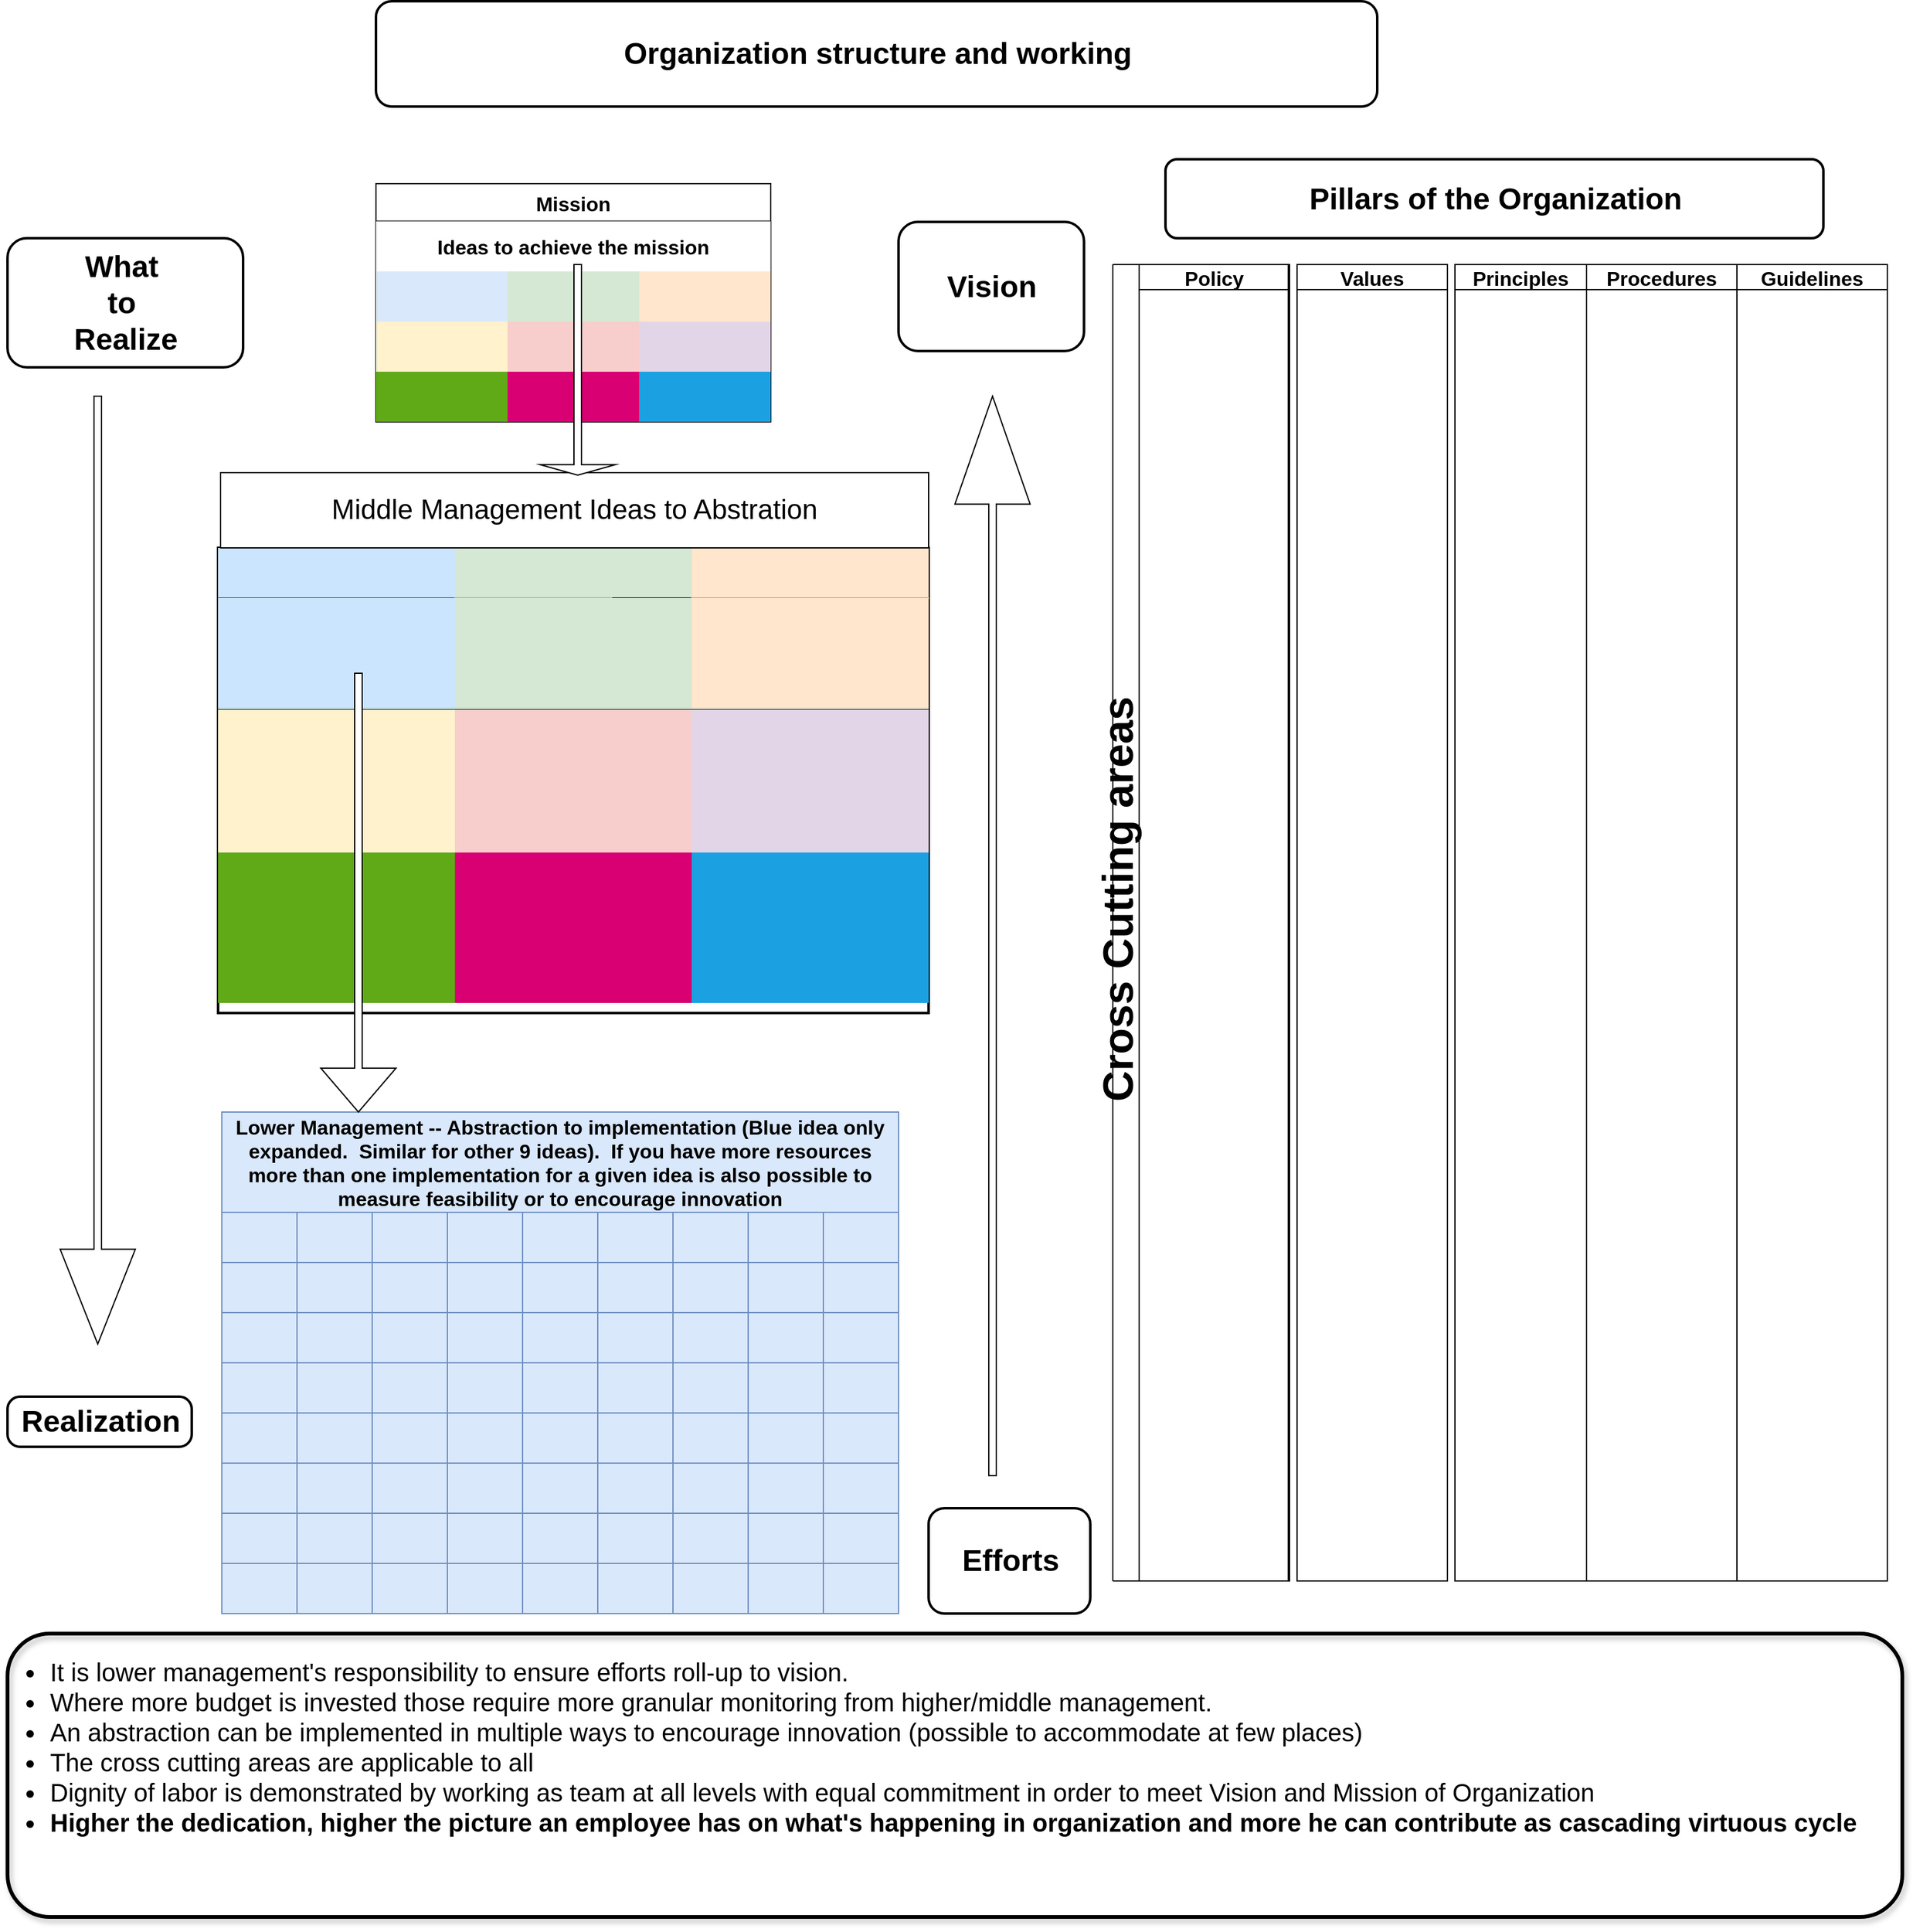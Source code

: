 <mxfile version="24.1.0" type="google">
  <diagram name="Page-1" id="Ebgz_H86XWIYpZ8c8rYX">
    <mxGraphModel dx="1900" dy="1726" grid="1" gridSize="21" guides="1" tooltips="1" connect="1" arrows="1" fold="1" page="1" pageScale="1" pageWidth="850" pageHeight="1100" math="0" shadow="0">
      <root>
        <mxCell id="0" />
        <mxCell id="1" parent="0" />
        <mxCell id="w1aIpJJwPqBLQAcW4JS5-44" value="Mission" style="shape=table;startSize=30;container=1;collapsible=0;childLayout=tableLayout;fontSize=16;fontStyle=1" parent="1" vertex="1">
          <mxGeometry x="294" y="19.5" width="315" height="190" as="geometry" />
        </mxCell>
        <mxCell id="w1aIpJJwPqBLQAcW4JS5-414" style="shape=tableRow;horizontal=0;startSize=0;swimlaneHead=0;swimlaneBody=0;strokeColor=inherit;top=0;left=0;bottom=0;right=0;collapsible=0;dropTarget=0;fillColor=none;points=[[0,0.5],[1,0.5]];portConstraint=eastwest;fontSize=16;" parent="w1aIpJJwPqBLQAcW4JS5-44" vertex="1">
          <mxGeometry y="30" width="315" height="40" as="geometry" />
        </mxCell>
        <mxCell id="w1aIpJJwPqBLQAcW4JS5-415" value="Ideas to achieve the mission" style="shape=partialRectangle;html=1;whiteSpace=wrap;connectable=0;overflow=hidden;top=0;left=0;bottom=0;right=0;pointerEvents=1;fontSize=16;rowspan=1;colspan=3;fontStyle=1" parent="w1aIpJJwPqBLQAcW4JS5-414" vertex="1">
          <mxGeometry width="315" height="40" as="geometry">
            <mxRectangle width="105" height="40" as="alternateBounds" />
          </mxGeometry>
        </mxCell>
        <mxCell id="w1aIpJJwPqBLQAcW4JS5-416" style="shape=partialRectangle;html=1;whiteSpace=wrap;connectable=0;strokeColor=#82b366;overflow=hidden;fillColor=#d5e8d4;top=0;left=0;bottom=0;right=0;pointerEvents=1;fontSize=16;" parent="w1aIpJJwPqBLQAcW4JS5-414" vertex="1" visible="0">
          <mxGeometry x="105" width="105" height="40" as="geometry">
            <mxRectangle width="105" height="40" as="alternateBounds" />
          </mxGeometry>
        </mxCell>
        <mxCell id="w1aIpJJwPqBLQAcW4JS5-417" style="shape=partialRectangle;html=1;whiteSpace=wrap;connectable=0;strokeColor=#d79b00;overflow=hidden;fillColor=#ffe6cc;top=0;left=0;bottom=0;right=0;pointerEvents=1;fontSize=16;" parent="w1aIpJJwPqBLQAcW4JS5-414" vertex="1" visible="0">
          <mxGeometry x="210" width="105" height="40" as="geometry">
            <mxRectangle width="105" height="40" as="alternateBounds" />
          </mxGeometry>
        </mxCell>
        <mxCell id="w1aIpJJwPqBLQAcW4JS5-45" value="" style="shape=tableRow;horizontal=0;startSize=0;swimlaneHead=0;swimlaneBody=0;strokeColor=inherit;top=0;left=0;bottom=0;right=0;collapsible=0;dropTarget=0;fillColor=none;points=[[0,0.5],[1,0.5]];portConstraint=eastwest;fontSize=16;" parent="w1aIpJJwPqBLQAcW4JS5-44" vertex="1">
          <mxGeometry y="70" width="315" height="40" as="geometry" />
        </mxCell>
        <mxCell id="w1aIpJJwPqBLQAcW4JS5-46" value="" style="shape=partialRectangle;html=1;whiteSpace=wrap;connectable=0;strokeColor=#6c8ebf;overflow=hidden;fillColor=#dae8fc;top=0;left=0;bottom=0;right=0;pointerEvents=1;fontSize=16;" parent="w1aIpJJwPqBLQAcW4JS5-45" vertex="1">
          <mxGeometry width="105" height="40" as="geometry">
            <mxRectangle width="105" height="40" as="alternateBounds" />
          </mxGeometry>
        </mxCell>
        <mxCell id="w1aIpJJwPqBLQAcW4JS5-47" value="" style="shape=partialRectangle;html=1;whiteSpace=wrap;connectable=0;strokeColor=#82b366;overflow=hidden;fillColor=#d5e8d4;top=0;left=0;bottom=0;right=0;pointerEvents=1;fontSize=16;" parent="w1aIpJJwPqBLQAcW4JS5-45" vertex="1">
          <mxGeometry x="105" width="105" height="40" as="geometry">
            <mxRectangle width="105" height="40" as="alternateBounds" />
          </mxGeometry>
        </mxCell>
        <mxCell id="w1aIpJJwPqBLQAcW4JS5-48" value="" style="shape=partialRectangle;html=1;whiteSpace=wrap;connectable=0;strokeColor=#d79b00;overflow=hidden;fillColor=#ffe6cc;top=0;left=0;bottom=0;right=0;pointerEvents=1;fontSize=16;" parent="w1aIpJJwPqBLQAcW4JS5-45" vertex="1">
          <mxGeometry x="210" width="105" height="40" as="geometry">
            <mxRectangle width="105" height="40" as="alternateBounds" />
          </mxGeometry>
        </mxCell>
        <mxCell id="w1aIpJJwPqBLQAcW4JS5-49" value="" style="shape=tableRow;horizontal=0;startSize=0;swimlaneHead=0;swimlaneBody=0;strokeColor=inherit;top=0;left=0;bottom=0;right=0;collapsible=0;dropTarget=0;fillColor=none;points=[[0,0.5],[1,0.5]];portConstraint=eastwest;fontSize=16;" parent="w1aIpJJwPqBLQAcW4JS5-44" vertex="1">
          <mxGeometry y="110" width="315" height="40" as="geometry" />
        </mxCell>
        <mxCell id="w1aIpJJwPqBLQAcW4JS5-50" value="" style="shape=partialRectangle;html=1;whiteSpace=wrap;connectable=0;strokeColor=#d6b656;overflow=hidden;fillColor=#fff2cc;top=0;left=0;bottom=0;right=0;pointerEvents=1;fontSize=16;" parent="w1aIpJJwPqBLQAcW4JS5-49" vertex="1">
          <mxGeometry width="105" height="40" as="geometry">
            <mxRectangle width="105" height="40" as="alternateBounds" />
          </mxGeometry>
        </mxCell>
        <mxCell id="w1aIpJJwPqBLQAcW4JS5-51" value="" style="shape=partialRectangle;html=1;whiteSpace=wrap;connectable=0;strokeColor=#b85450;overflow=hidden;fillColor=#f8cecc;top=0;left=0;bottom=0;right=0;pointerEvents=1;fontSize=16;" parent="w1aIpJJwPqBLQAcW4JS5-49" vertex="1">
          <mxGeometry x="105" width="105" height="40" as="geometry">
            <mxRectangle width="105" height="40" as="alternateBounds" />
          </mxGeometry>
        </mxCell>
        <mxCell id="w1aIpJJwPqBLQAcW4JS5-52" value="" style="shape=partialRectangle;html=1;whiteSpace=wrap;connectable=0;strokeColor=#9673a6;overflow=hidden;fillColor=#e1d5e7;top=0;left=0;bottom=0;right=0;pointerEvents=1;fontSize=16;" parent="w1aIpJJwPqBLQAcW4JS5-49" vertex="1">
          <mxGeometry x="210" width="105" height="40" as="geometry">
            <mxRectangle width="105" height="40" as="alternateBounds" />
          </mxGeometry>
        </mxCell>
        <mxCell id="w1aIpJJwPqBLQAcW4JS5-53" value="" style="shape=tableRow;horizontal=0;startSize=0;swimlaneHead=0;swimlaneBody=0;strokeColor=inherit;top=0;left=0;bottom=0;right=0;collapsible=0;dropTarget=0;fillColor=none;points=[[0,0.5],[1,0.5]];portConstraint=eastwest;fontSize=16;" parent="w1aIpJJwPqBLQAcW4JS5-44" vertex="1">
          <mxGeometry y="150" width="315" height="40" as="geometry" />
        </mxCell>
        <mxCell id="w1aIpJJwPqBLQAcW4JS5-54" value="" style="shape=partialRectangle;html=1;whiteSpace=wrap;connectable=0;strokeColor=#2D7600;overflow=hidden;fillColor=#60a917;top=0;left=0;bottom=0;right=0;pointerEvents=1;fontSize=16;fontColor=#ffffff;" parent="w1aIpJJwPqBLQAcW4JS5-53" vertex="1">
          <mxGeometry width="105" height="40" as="geometry">
            <mxRectangle width="105" height="40" as="alternateBounds" />
          </mxGeometry>
        </mxCell>
        <mxCell id="w1aIpJJwPqBLQAcW4JS5-55" value="" style="shape=partialRectangle;html=1;whiteSpace=wrap;connectable=0;strokeColor=#A50040;overflow=hidden;fillColor=#d80073;top=0;left=0;bottom=0;right=0;pointerEvents=1;fontSize=16;fontColor=#ffffff;" parent="w1aIpJJwPqBLQAcW4JS5-53" vertex="1">
          <mxGeometry x="105" width="105" height="40" as="geometry">
            <mxRectangle width="105" height="40" as="alternateBounds" />
          </mxGeometry>
        </mxCell>
        <mxCell id="w1aIpJJwPqBLQAcW4JS5-56" value="" style="shape=partialRectangle;html=1;whiteSpace=wrap;connectable=0;strokeColor=#006EAF;overflow=hidden;fillColor=#1ba1e2;top=0;left=0;bottom=0;right=0;pointerEvents=1;fontSize=16;fontColor=#ffffff;" parent="w1aIpJJwPqBLQAcW4JS5-53" vertex="1">
          <mxGeometry x="210" width="105" height="40" as="geometry">
            <mxRectangle width="105" height="40" as="alternateBounds" />
          </mxGeometry>
        </mxCell>
        <mxCell id="w1aIpJJwPqBLQAcW4JS5-57" value="" style="shape=table;startSize=0;container=1;collapsible=0;childLayout=tableLayout;fixedRows=1;strokeWidth=2;" parent="1" vertex="1">
          <mxGeometry x="168" y="310" width="567" height="371" as="geometry" />
        </mxCell>
        <mxCell id="w1aIpJJwPqBLQAcW4JS5-58" value="" style="shape=tableRow;horizontal=0;startSize=0;swimlaneHead=0;swimlaneBody=0;strokeColor=inherit;top=0;left=0;bottom=0;right=0;collapsible=0;dropTarget=0;fillColor=none;points=[[0,0.5],[1,0.5]];portConstraint=eastwest;" parent="w1aIpJJwPqBLQAcW4JS5-57" vertex="1">
          <mxGeometry width="567" height="40" as="geometry" />
        </mxCell>
        <mxCell id="w1aIpJJwPqBLQAcW4JS5-59" value="" style="shape=partialRectangle;html=1;whiteSpace=wrap;connectable=0;strokeColor=#36393d;overflow=hidden;fillColor=#cce5ff;top=0;left=0;bottom=1;right=0;pointerEvents=1;" parent="w1aIpJJwPqBLQAcW4JS5-58" vertex="1">
          <mxGeometry width="63" height="40" as="geometry">
            <mxRectangle width="63" height="40" as="alternateBounds" />
          </mxGeometry>
        </mxCell>
        <mxCell id="w1aIpJJwPqBLQAcW4JS5-60" value="" style="shape=partialRectangle;html=1;whiteSpace=wrap;connectable=0;strokeColor=#36393d;overflow=hidden;fillColor=#cce5ff;top=0;left=0;bottom=1;right=0;pointerEvents=1;" parent="w1aIpJJwPqBLQAcW4JS5-58" vertex="1">
          <mxGeometry x="63" width="63" height="40" as="geometry">
            <mxRectangle width="63" height="40" as="alternateBounds" />
          </mxGeometry>
        </mxCell>
        <mxCell id="w1aIpJJwPqBLQAcW4JS5-61" value="" style="shape=partialRectangle;html=1;whiteSpace=wrap;connectable=0;strokeColor=#36393d;overflow=hidden;fillColor=#cce5ff;top=0;left=0;bottom=1;right=0;pointerEvents=1;" parent="w1aIpJJwPqBLQAcW4JS5-58" vertex="1">
          <mxGeometry x="126" width="63" height="40" as="geometry">
            <mxRectangle width="63" height="40" as="alternateBounds" />
          </mxGeometry>
        </mxCell>
        <mxCell id="w1aIpJJwPqBLQAcW4JS5-62" value="" style="shape=partialRectangle;html=1;whiteSpace=wrap;connectable=0;strokeColor=#82b366;overflow=hidden;fillColor=#d5e8d4;top=0;left=0;bottom=1;right=0;pointerEvents=1;" parent="w1aIpJJwPqBLQAcW4JS5-58" vertex="1">
          <mxGeometry x="189" width="63" height="40" as="geometry">
            <mxRectangle width="63" height="40" as="alternateBounds" />
          </mxGeometry>
        </mxCell>
        <mxCell id="w1aIpJJwPqBLQAcW4JS5-63" value="" style="shape=partialRectangle;html=1;whiteSpace=wrap;connectable=0;strokeColor=#82b366;overflow=hidden;fillColor=#d5e8d4;top=0;left=0;bottom=1;right=0;pointerEvents=1;" parent="w1aIpJJwPqBLQAcW4JS5-58" vertex="1">
          <mxGeometry x="252" width="63" height="40" as="geometry">
            <mxRectangle width="63" height="40" as="alternateBounds" />
          </mxGeometry>
        </mxCell>
        <mxCell id="w1aIpJJwPqBLQAcW4JS5-64" value="" style="shape=partialRectangle;html=1;whiteSpace=wrap;connectable=0;strokeColor=default;overflow=hidden;fillColor=#d5e8d4;top=0;left=0;bottom=1;right=0;pointerEvents=1;shadow=0;strokeWidth=1;align=center;verticalAlign=middle;fontFamily=Helvetica;fontSize=12;fontColor=default;" parent="w1aIpJJwPqBLQAcW4JS5-58" vertex="1">
          <mxGeometry x="315" width="63" height="40" as="geometry">
            <mxRectangle width="63" height="40" as="alternateBounds" />
          </mxGeometry>
        </mxCell>
        <mxCell id="w1aIpJJwPqBLQAcW4JS5-65" value="" style="shape=partialRectangle;html=1;whiteSpace=wrap;connectable=0;strokeColor=#d79b00;overflow=hidden;fillColor=#ffe6cc;top=0;left=0;bottom=1;right=0;pointerEvents=1;" parent="w1aIpJJwPqBLQAcW4JS5-58" vertex="1">
          <mxGeometry x="378" width="63" height="40" as="geometry">
            <mxRectangle width="63" height="40" as="alternateBounds" />
          </mxGeometry>
        </mxCell>
        <mxCell id="w1aIpJJwPqBLQAcW4JS5-66" value="" style="shape=partialRectangle;html=1;whiteSpace=wrap;connectable=0;strokeColor=#d79b00;overflow=hidden;fillColor=#ffe6cc;top=0;left=0;bottom=1;right=0;pointerEvents=1;" parent="w1aIpJJwPqBLQAcW4JS5-58" vertex="1">
          <mxGeometry x="441" width="63" height="40" as="geometry">
            <mxRectangle width="63" height="40" as="alternateBounds" />
          </mxGeometry>
        </mxCell>
        <mxCell id="w1aIpJJwPqBLQAcW4JS5-67" value="" style="shape=partialRectangle;html=1;whiteSpace=wrap;connectable=0;strokeColor=#d79b00;overflow=hidden;fillColor=#ffe6cc;top=0;left=0;bottom=1;right=0;pointerEvents=1;" parent="w1aIpJJwPqBLQAcW4JS5-58" vertex="1">
          <mxGeometry x="504" width="63" height="40" as="geometry">
            <mxRectangle width="63" height="40" as="alternateBounds" />
          </mxGeometry>
        </mxCell>
        <mxCell id="w1aIpJJwPqBLQAcW4JS5-68" value="" style="shape=tableRow;horizontal=0;startSize=0;swimlaneHead=0;swimlaneBody=0;strokeColor=inherit;top=0;left=0;bottom=0;right=0;collapsible=0;dropTarget=0;fillColor=none;points=[[0,0.5],[1,0.5]];portConstraint=eastwest;strokeWidth=3;" parent="w1aIpJJwPqBLQAcW4JS5-57" vertex="1">
          <mxGeometry y="40" width="567" height="49" as="geometry" />
        </mxCell>
        <mxCell id="w1aIpJJwPqBLQAcW4JS5-69" value="" style="shape=partialRectangle;html=1;whiteSpace=wrap;connectable=0;strokeColor=#36393d;overflow=hidden;fillColor=#cce5ff;top=0;left=0;bottom=0;right=0;pointerEvents=1;strokeWidth=2;perimeterSpacing=2;align=center;verticalAlign=middle;fontFamily=Helvetica;fontSize=12;fontColor=default;" parent="w1aIpJJwPqBLQAcW4JS5-68" vertex="1">
          <mxGeometry width="63" height="49" as="geometry">
            <mxRectangle width="63" height="49" as="alternateBounds" />
          </mxGeometry>
        </mxCell>
        <mxCell id="w1aIpJJwPqBLQAcW4JS5-70" value="" style="shape=partialRectangle;html=1;whiteSpace=wrap;connectable=0;strokeColor=#36393d;overflow=hidden;fillColor=#cce5ff;top=0;left=0;bottom=0;right=0;pointerEvents=1;spacing=0;strokeWidth=2;" parent="w1aIpJJwPqBLQAcW4JS5-68" vertex="1">
          <mxGeometry x="63" width="63" height="49" as="geometry">
            <mxRectangle width="63" height="49" as="alternateBounds" />
          </mxGeometry>
        </mxCell>
        <mxCell id="w1aIpJJwPqBLQAcW4JS5-71" value="" style="shape=partialRectangle;html=1;whiteSpace=wrap;connectable=0;strokeColor=#36393d;overflow=hidden;fillColor=#cce5ff;top=0;left=0;bottom=0;right=0;pointerEvents=1;" parent="w1aIpJJwPqBLQAcW4JS5-68" vertex="1">
          <mxGeometry x="126" width="63" height="49" as="geometry">
            <mxRectangle width="63" height="49" as="alternateBounds" />
          </mxGeometry>
        </mxCell>
        <mxCell id="w1aIpJJwPqBLQAcW4JS5-72" value="" style="shape=partialRectangle;html=1;whiteSpace=wrap;connectable=0;strokeColor=#82b366;overflow=hidden;fillColor=#d5e8d4;top=0;left=0;bottom=0;right=0;pointerEvents=1;" parent="w1aIpJJwPqBLQAcW4JS5-68" vertex="1">
          <mxGeometry x="189" width="63" height="49" as="geometry">
            <mxRectangle width="63" height="49" as="alternateBounds" />
          </mxGeometry>
        </mxCell>
        <mxCell id="w1aIpJJwPqBLQAcW4JS5-73" value="" style="shape=partialRectangle;html=1;whiteSpace=wrap;connectable=0;strokeColor=#82b366;overflow=hidden;fillColor=#d5e8d4;top=0;left=0;bottom=0;right=0;pointerEvents=1;" parent="w1aIpJJwPqBLQAcW4JS5-68" vertex="1">
          <mxGeometry x="252" width="63" height="49" as="geometry">
            <mxRectangle width="63" height="49" as="alternateBounds" />
          </mxGeometry>
        </mxCell>
        <mxCell id="w1aIpJJwPqBLQAcW4JS5-74" value="" style="shape=partialRectangle;html=1;whiteSpace=wrap;connectable=0;strokeColor=#82b366;overflow=hidden;fillColor=#d5e8d4;top=0;left=0;bottom=0;right=0;pointerEvents=1;" parent="w1aIpJJwPqBLQAcW4JS5-68" vertex="1">
          <mxGeometry x="315" width="63" height="49" as="geometry">
            <mxRectangle width="63" height="49" as="alternateBounds" />
          </mxGeometry>
        </mxCell>
        <mxCell id="w1aIpJJwPqBLQAcW4JS5-75" value="" style="shape=partialRectangle;html=1;whiteSpace=wrap;connectable=0;strokeColor=#d79b00;overflow=hidden;fillColor=#ffe6cc;top=0;left=0;bottom=0;right=0;pointerEvents=1;" parent="w1aIpJJwPqBLQAcW4JS5-68" vertex="1">
          <mxGeometry x="378" width="63" height="49" as="geometry">
            <mxRectangle width="63" height="49" as="alternateBounds" />
          </mxGeometry>
        </mxCell>
        <mxCell id="w1aIpJJwPqBLQAcW4JS5-76" value="" style="shape=partialRectangle;html=1;whiteSpace=wrap;connectable=0;strokeColor=#d79b00;overflow=hidden;fillColor=#ffe6cc;top=0;left=0;bottom=0;right=0;pointerEvents=1;" parent="w1aIpJJwPqBLQAcW4JS5-68" vertex="1">
          <mxGeometry x="441" width="63" height="49" as="geometry">
            <mxRectangle width="63" height="49" as="alternateBounds" />
          </mxGeometry>
        </mxCell>
        <mxCell id="w1aIpJJwPqBLQAcW4JS5-77" value="" style="shape=partialRectangle;html=1;whiteSpace=wrap;connectable=0;strokeColor=#d79b00;overflow=hidden;fillColor=#ffe6cc;top=0;left=0;bottom=0;right=0;pointerEvents=1;" parent="w1aIpJJwPqBLQAcW4JS5-68" vertex="1">
          <mxGeometry x="504" width="63" height="49" as="geometry">
            <mxRectangle width="63" height="49" as="alternateBounds" />
          </mxGeometry>
        </mxCell>
        <mxCell id="w1aIpJJwPqBLQAcW4JS5-78" value="" style="shape=tableRow;horizontal=0;startSize=0;swimlaneHead=0;swimlaneBody=0;strokeColor=inherit;top=0;left=0;bottom=0;right=0;collapsible=0;dropTarget=0;fillColor=none;points=[[0,0.5],[1,0.5]];portConstraint=eastwest;" parent="w1aIpJJwPqBLQAcW4JS5-57" vertex="1">
          <mxGeometry y="89" width="567" height="40" as="geometry" />
        </mxCell>
        <mxCell id="w1aIpJJwPqBLQAcW4JS5-79" value="" style="shape=partialRectangle;html=1;whiteSpace=wrap;connectable=0;strokeColor=default;overflow=hidden;fillColor=#cce5ff;top=0;left=0;bottom=1;right=0;pointerEvents=1;perimeterSpacing=0;strokeWidth=1;shadow=0;" parent="w1aIpJJwPqBLQAcW4JS5-78" vertex="1">
          <mxGeometry width="63" height="40" as="geometry">
            <mxRectangle width="63" height="40" as="alternateBounds" />
          </mxGeometry>
        </mxCell>
        <mxCell id="w1aIpJJwPqBLQAcW4JS5-80" value="" style="shape=partialRectangle;html=1;whiteSpace=wrap;connectable=0;strokeColor=default;overflow=hidden;fillColor=#cce5ff;top=0;left=0;bottom=1;right=0;pointerEvents=1;perimeterSpacing=0;strokeWidth=1;shadow=0;" parent="w1aIpJJwPqBLQAcW4JS5-78" vertex="1">
          <mxGeometry x="63" width="63" height="40" as="geometry">
            <mxRectangle width="63" height="40" as="alternateBounds" />
          </mxGeometry>
        </mxCell>
        <mxCell id="w1aIpJJwPqBLQAcW4JS5-81" value="" style="shape=partialRectangle;html=1;whiteSpace=wrap;connectable=0;strokeColor=default;overflow=hidden;fillColor=#cce5ff;top=0;left=0;bottom=1;right=0;pointerEvents=1;perimeterSpacing=0;strokeWidth=1;shadow=0;" parent="w1aIpJJwPqBLQAcW4JS5-78" vertex="1">
          <mxGeometry x="126" width="63" height="40" as="geometry">
            <mxRectangle width="63" height="40" as="alternateBounds" />
          </mxGeometry>
        </mxCell>
        <mxCell id="w1aIpJJwPqBLQAcW4JS5-82" value="" style="shape=partialRectangle;html=1;whiteSpace=wrap;connectable=0;strokeColor=default;overflow=hidden;fillColor=#d5e8d4;top=0;left=0;bottom=1;right=0;pointerEvents=1;perimeterSpacing=0;strokeWidth=1;shadow=0;" parent="w1aIpJJwPqBLQAcW4JS5-78" vertex="1">
          <mxGeometry x="189" width="63" height="40" as="geometry">
            <mxRectangle width="63" height="40" as="alternateBounds" />
          </mxGeometry>
        </mxCell>
        <mxCell id="w1aIpJJwPqBLQAcW4JS5-83" value="" style="shape=partialRectangle;html=1;whiteSpace=wrap;connectable=0;strokeColor=default;overflow=hidden;fillColor=#d5e8d4;top=0;left=0;bottom=1;right=0;pointerEvents=1;perimeterSpacing=0;strokeWidth=1;shadow=0;" parent="w1aIpJJwPqBLQAcW4JS5-78" vertex="1">
          <mxGeometry x="252" width="63" height="40" as="geometry">
            <mxRectangle width="63" height="40" as="alternateBounds" />
          </mxGeometry>
        </mxCell>
        <mxCell id="w1aIpJJwPqBLQAcW4JS5-84" value="" style="shape=partialRectangle;html=1;whiteSpace=wrap;connectable=0;strokeColor=default;overflow=hidden;fillColor=#d5e8d4;top=0;left=0;bottom=1;right=0;pointerEvents=1;perimeterSpacing=0;strokeWidth=1;shadow=0;" parent="w1aIpJJwPqBLQAcW4JS5-78" vertex="1">
          <mxGeometry x="315" width="63" height="40" as="geometry">
            <mxRectangle width="63" height="40" as="alternateBounds" />
          </mxGeometry>
        </mxCell>
        <mxCell id="w1aIpJJwPqBLQAcW4JS5-85" value="" style="shape=partialRectangle;html=1;whiteSpace=wrap;connectable=0;strokeColor=default;overflow=hidden;fillColor=#ffe6cc;top=0;left=0;bottom=1;right=0;pointerEvents=1;perimeterSpacing=0;strokeWidth=1;shadow=0;" parent="w1aIpJJwPqBLQAcW4JS5-78" vertex="1">
          <mxGeometry x="378" width="63" height="40" as="geometry">
            <mxRectangle width="63" height="40" as="alternateBounds" />
          </mxGeometry>
        </mxCell>
        <mxCell id="w1aIpJJwPqBLQAcW4JS5-86" value="" style="shape=partialRectangle;html=1;whiteSpace=wrap;connectable=0;strokeColor=default;overflow=hidden;fillColor=#ffe6cc;top=0;left=0;bottom=1;right=0;pointerEvents=1;perimeterSpacing=0;strokeWidth=1;shadow=0;" parent="w1aIpJJwPqBLQAcW4JS5-78" vertex="1">
          <mxGeometry x="441" width="63" height="40" as="geometry">
            <mxRectangle width="63" height="40" as="alternateBounds" />
          </mxGeometry>
        </mxCell>
        <mxCell id="w1aIpJJwPqBLQAcW4JS5-87" value="" style="shape=partialRectangle;html=1;whiteSpace=wrap;connectable=0;strokeColor=default;overflow=hidden;fillColor=#ffe6cc;top=0;left=0;bottom=1;right=0;pointerEvents=1;perimeterSpacing=0;strokeWidth=1;shadow=0;" parent="w1aIpJJwPqBLQAcW4JS5-78" vertex="1">
          <mxGeometry x="504" width="63" height="40" as="geometry">
            <mxRectangle width="63" height="40" as="alternateBounds" />
          </mxGeometry>
        </mxCell>
        <mxCell id="w1aIpJJwPqBLQAcW4JS5-88" value="" style="shape=tableRow;horizontal=0;startSize=0;swimlaneHead=0;swimlaneBody=0;strokeColor=inherit;top=0;left=0;bottom=0;right=0;collapsible=0;dropTarget=0;fillColor=none;points=[[0,0.5],[1,0.5]];portConstraint=eastwest;" parent="w1aIpJJwPqBLQAcW4JS5-57" vertex="1">
          <mxGeometry y="129" width="567" height="32" as="geometry" />
        </mxCell>
        <mxCell id="w1aIpJJwPqBLQAcW4JS5-89" value="" style="shape=partialRectangle;html=1;whiteSpace=wrap;connectable=0;strokeColor=#d6b656;overflow=hidden;fillColor=#fff2cc;top=0;left=0;bottom=0;right=0;pointerEvents=1;" parent="w1aIpJJwPqBLQAcW4JS5-88" vertex="1">
          <mxGeometry width="63" height="32" as="geometry">
            <mxRectangle width="63" height="32" as="alternateBounds" />
          </mxGeometry>
        </mxCell>
        <mxCell id="w1aIpJJwPqBLQAcW4JS5-90" value="" style="shape=partialRectangle;html=1;whiteSpace=wrap;connectable=0;strokeColor=#d6b656;overflow=hidden;fillColor=#fff2cc;top=0;left=0;bottom=0;right=0;pointerEvents=1;" parent="w1aIpJJwPqBLQAcW4JS5-88" vertex="1">
          <mxGeometry x="63" width="63" height="32" as="geometry">
            <mxRectangle width="63" height="32" as="alternateBounds" />
          </mxGeometry>
        </mxCell>
        <mxCell id="w1aIpJJwPqBLQAcW4JS5-91" value="" style="shape=partialRectangle;html=1;whiteSpace=wrap;connectable=0;strokeColor=#d6b656;overflow=hidden;fillColor=#fff2cc;top=0;left=0;bottom=0;right=0;pointerEvents=1;" parent="w1aIpJJwPqBLQAcW4JS5-88" vertex="1">
          <mxGeometry x="126" width="63" height="32" as="geometry">
            <mxRectangle width="63" height="32" as="alternateBounds" />
          </mxGeometry>
        </mxCell>
        <mxCell id="w1aIpJJwPqBLQAcW4JS5-92" value="" style="shape=partialRectangle;html=1;whiteSpace=wrap;connectable=0;strokeColor=#b85450;overflow=hidden;fillColor=#f8cecc;top=0;left=0;bottom=0;right=0;pointerEvents=1;" parent="w1aIpJJwPqBLQAcW4JS5-88" vertex="1">
          <mxGeometry x="189" width="63" height="32" as="geometry">
            <mxRectangle width="63" height="32" as="alternateBounds" />
          </mxGeometry>
        </mxCell>
        <mxCell id="w1aIpJJwPqBLQAcW4JS5-93" value="" style="shape=partialRectangle;html=1;whiteSpace=wrap;connectable=0;strokeColor=#b85450;overflow=hidden;fillColor=#f8cecc;top=0;left=0;bottom=0;right=0;pointerEvents=1;" parent="w1aIpJJwPqBLQAcW4JS5-88" vertex="1">
          <mxGeometry x="252" width="63" height="32" as="geometry">
            <mxRectangle width="63" height="32" as="alternateBounds" />
          </mxGeometry>
        </mxCell>
        <mxCell id="w1aIpJJwPqBLQAcW4JS5-94" value="" style="shape=partialRectangle;html=1;whiteSpace=wrap;connectable=0;strokeColor=#b85450;overflow=hidden;fillColor=#f8cecc;top=0;left=0;bottom=0;right=0;pointerEvents=1;" parent="w1aIpJJwPqBLQAcW4JS5-88" vertex="1">
          <mxGeometry x="315" width="63" height="32" as="geometry">
            <mxRectangle width="63" height="32" as="alternateBounds" />
          </mxGeometry>
        </mxCell>
        <mxCell id="w1aIpJJwPqBLQAcW4JS5-95" value="" style="shape=partialRectangle;html=1;whiteSpace=wrap;connectable=0;strokeColor=#9673a6;overflow=hidden;fillColor=#e1d5e7;top=0;left=0;bottom=0;right=0;pointerEvents=1;" parent="w1aIpJJwPqBLQAcW4JS5-88" vertex="1">
          <mxGeometry x="378" width="63" height="32" as="geometry">
            <mxRectangle width="63" height="32" as="alternateBounds" />
          </mxGeometry>
        </mxCell>
        <mxCell id="w1aIpJJwPqBLQAcW4JS5-96" value="" style="shape=partialRectangle;html=1;whiteSpace=wrap;connectable=0;strokeColor=#9673a6;overflow=hidden;fillColor=#e1d5e7;top=0;left=0;bottom=0;right=0;pointerEvents=1;" parent="w1aIpJJwPqBLQAcW4JS5-88" vertex="1">
          <mxGeometry x="441" width="63" height="32" as="geometry">
            <mxRectangle width="63" height="32" as="alternateBounds" />
          </mxGeometry>
        </mxCell>
        <mxCell id="w1aIpJJwPqBLQAcW4JS5-97" value="" style="shape=partialRectangle;html=1;whiteSpace=wrap;connectable=0;strokeColor=#9673a6;overflow=hidden;fillColor=#e1d5e7;top=0;left=0;bottom=0;right=0;pointerEvents=1;" parent="w1aIpJJwPqBLQAcW4JS5-88" vertex="1">
          <mxGeometry x="504" width="63" height="32" as="geometry">
            <mxRectangle width="63" height="32" as="alternateBounds" />
          </mxGeometry>
        </mxCell>
        <mxCell id="w1aIpJJwPqBLQAcW4JS5-98" value="" style="shape=tableRow;horizontal=0;startSize=0;swimlaneHead=0;swimlaneBody=0;strokeColor=inherit;top=0;left=0;bottom=0;right=0;collapsible=0;dropTarget=0;fillColor=none;points=[[0,0.5],[1,0.5]];portConstraint=eastwest;" parent="w1aIpJJwPqBLQAcW4JS5-57" vertex="1">
          <mxGeometry y="161" width="567" height="42" as="geometry" />
        </mxCell>
        <mxCell id="w1aIpJJwPqBLQAcW4JS5-99" value="" style="shape=partialRectangle;html=1;whiteSpace=wrap;connectable=0;strokeColor=#d6b656;overflow=hidden;fillColor=#fff2cc;top=0;left=0;bottom=0;right=0;pointerEvents=1;" parent="w1aIpJJwPqBLQAcW4JS5-98" vertex="1">
          <mxGeometry width="63" height="42" as="geometry">
            <mxRectangle width="63" height="42" as="alternateBounds" />
          </mxGeometry>
        </mxCell>
        <mxCell id="w1aIpJJwPqBLQAcW4JS5-100" value="" style="shape=partialRectangle;html=1;whiteSpace=wrap;connectable=0;strokeColor=#d6b656;overflow=hidden;fillColor=#fff2cc;top=0;left=0;bottom=0;right=0;pointerEvents=1;" parent="w1aIpJJwPqBLQAcW4JS5-98" vertex="1">
          <mxGeometry x="63" width="63" height="42" as="geometry">
            <mxRectangle width="63" height="42" as="alternateBounds" />
          </mxGeometry>
        </mxCell>
        <mxCell id="w1aIpJJwPqBLQAcW4JS5-101" value="" style="shape=partialRectangle;html=1;whiteSpace=wrap;connectable=0;strokeColor=#d6b656;overflow=hidden;fillColor=#fff2cc;top=0;left=0;bottom=0;right=0;pointerEvents=1;" parent="w1aIpJJwPqBLQAcW4JS5-98" vertex="1">
          <mxGeometry x="126" width="63" height="42" as="geometry">
            <mxRectangle width="63" height="42" as="alternateBounds" />
          </mxGeometry>
        </mxCell>
        <mxCell id="w1aIpJJwPqBLQAcW4JS5-102" value="" style="shape=partialRectangle;html=1;whiteSpace=wrap;connectable=0;strokeColor=#b85450;overflow=hidden;fillColor=#f8cecc;top=0;left=0;bottom=0;right=0;pointerEvents=1;" parent="w1aIpJJwPqBLQAcW4JS5-98" vertex="1">
          <mxGeometry x="189" width="63" height="42" as="geometry">
            <mxRectangle width="63" height="42" as="alternateBounds" />
          </mxGeometry>
        </mxCell>
        <mxCell id="w1aIpJJwPqBLQAcW4JS5-103" value="" style="shape=partialRectangle;html=1;whiteSpace=wrap;connectable=0;strokeColor=#b85450;overflow=hidden;fillColor=#f8cecc;top=0;left=0;bottom=0;right=0;pointerEvents=1;" parent="w1aIpJJwPqBLQAcW4JS5-98" vertex="1">
          <mxGeometry x="252" width="63" height="42" as="geometry">
            <mxRectangle width="63" height="42" as="alternateBounds" />
          </mxGeometry>
        </mxCell>
        <mxCell id="w1aIpJJwPqBLQAcW4JS5-104" value="" style="shape=partialRectangle;html=1;whiteSpace=wrap;connectable=0;strokeColor=#b85450;overflow=hidden;fillColor=#f8cecc;top=0;left=0;bottom=0;right=0;pointerEvents=1;" parent="w1aIpJJwPqBLQAcW4JS5-98" vertex="1">
          <mxGeometry x="315" width="63" height="42" as="geometry">
            <mxRectangle width="63" height="42" as="alternateBounds" />
          </mxGeometry>
        </mxCell>
        <mxCell id="w1aIpJJwPqBLQAcW4JS5-105" value="" style="shape=partialRectangle;html=1;whiteSpace=wrap;connectable=0;strokeColor=#9673a6;overflow=hidden;fillColor=#e1d5e7;top=0;left=0;bottom=0;right=0;pointerEvents=1;" parent="w1aIpJJwPqBLQAcW4JS5-98" vertex="1">
          <mxGeometry x="378" width="63" height="42" as="geometry">
            <mxRectangle width="63" height="42" as="alternateBounds" />
          </mxGeometry>
        </mxCell>
        <mxCell id="w1aIpJJwPqBLQAcW4JS5-106" value="" style="shape=partialRectangle;html=1;whiteSpace=wrap;connectable=0;strokeColor=#9673a6;overflow=hidden;fillColor=#e1d5e7;top=0;left=0;bottom=0;right=0;pointerEvents=1;" parent="w1aIpJJwPqBLQAcW4JS5-98" vertex="1">
          <mxGeometry x="441" width="63" height="42" as="geometry">
            <mxRectangle width="63" height="42" as="alternateBounds" />
          </mxGeometry>
        </mxCell>
        <mxCell id="w1aIpJJwPqBLQAcW4JS5-107" value="" style="shape=partialRectangle;html=1;whiteSpace=wrap;connectable=0;strokeColor=#9673a6;overflow=hidden;fillColor=#e1d5e7;top=0;left=0;bottom=0;right=0;pointerEvents=1;" parent="w1aIpJJwPqBLQAcW4JS5-98" vertex="1">
          <mxGeometry x="504" width="63" height="42" as="geometry">
            <mxRectangle width="63" height="42" as="alternateBounds" />
          </mxGeometry>
        </mxCell>
        <mxCell id="w1aIpJJwPqBLQAcW4JS5-108" value="" style="shape=tableRow;horizontal=0;startSize=0;swimlaneHead=0;swimlaneBody=0;strokeColor=inherit;top=0;left=0;bottom=0;right=0;collapsible=0;dropTarget=0;fillColor=none;points=[[0,0.5],[1,0.5]];portConstraint=eastwest;" parent="w1aIpJJwPqBLQAcW4JS5-57" vertex="1">
          <mxGeometry y="203" width="567" height="40" as="geometry" />
        </mxCell>
        <mxCell id="w1aIpJJwPqBLQAcW4JS5-109" value="" style="shape=partialRectangle;html=1;whiteSpace=wrap;connectable=0;strokeColor=#d6b656;overflow=hidden;fillColor=#fff2cc;top=0;left=0;bottom=0;right=0;pointerEvents=1;" parent="w1aIpJJwPqBLQAcW4JS5-108" vertex="1">
          <mxGeometry width="63" height="40" as="geometry">
            <mxRectangle width="63" height="40" as="alternateBounds" />
          </mxGeometry>
        </mxCell>
        <mxCell id="w1aIpJJwPqBLQAcW4JS5-110" value="" style="shape=partialRectangle;html=1;whiteSpace=wrap;connectable=0;strokeColor=#d6b656;overflow=hidden;fillColor=#fff2cc;top=0;left=0;bottom=0;right=0;pointerEvents=1;" parent="w1aIpJJwPqBLQAcW4JS5-108" vertex="1">
          <mxGeometry x="63" width="63" height="40" as="geometry">
            <mxRectangle width="63" height="40" as="alternateBounds" />
          </mxGeometry>
        </mxCell>
        <mxCell id="w1aIpJJwPqBLQAcW4JS5-111" value="" style="shape=partialRectangle;html=1;whiteSpace=wrap;connectable=0;strokeColor=#d6b656;overflow=hidden;fillColor=#fff2cc;top=0;left=0;bottom=0;right=0;pointerEvents=1;" parent="w1aIpJJwPqBLQAcW4JS5-108" vertex="1">
          <mxGeometry x="126" width="63" height="40" as="geometry">
            <mxRectangle width="63" height="40" as="alternateBounds" />
          </mxGeometry>
        </mxCell>
        <mxCell id="w1aIpJJwPqBLQAcW4JS5-112" value="" style="shape=partialRectangle;html=1;whiteSpace=wrap;connectable=0;strokeColor=#b85450;overflow=hidden;fillColor=#f8cecc;top=0;left=0;bottom=0;right=0;pointerEvents=1;" parent="w1aIpJJwPqBLQAcW4JS5-108" vertex="1">
          <mxGeometry x="189" width="63" height="40" as="geometry">
            <mxRectangle width="63" height="40" as="alternateBounds" />
          </mxGeometry>
        </mxCell>
        <mxCell id="w1aIpJJwPqBLQAcW4JS5-113" value="" style="shape=partialRectangle;html=1;whiteSpace=wrap;connectable=0;strokeColor=#b85450;overflow=hidden;fillColor=#f8cecc;top=0;left=0;bottom=0;right=0;pointerEvents=1;" parent="w1aIpJJwPqBLQAcW4JS5-108" vertex="1">
          <mxGeometry x="252" width="63" height="40" as="geometry">
            <mxRectangle width="63" height="40" as="alternateBounds" />
          </mxGeometry>
        </mxCell>
        <mxCell id="w1aIpJJwPqBLQAcW4JS5-114" value="" style="shape=partialRectangle;html=1;whiteSpace=wrap;connectable=0;strokeColor=#b85450;overflow=hidden;fillColor=#f8cecc;top=0;left=0;bottom=0;right=0;pointerEvents=1;" parent="w1aIpJJwPqBLQAcW4JS5-108" vertex="1">
          <mxGeometry x="315" width="63" height="40" as="geometry">
            <mxRectangle width="63" height="40" as="alternateBounds" />
          </mxGeometry>
        </mxCell>
        <mxCell id="w1aIpJJwPqBLQAcW4JS5-115" value="" style="shape=partialRectangle;html=1;whiteSpace=wrap;connectable=0;strokeColor=#9673a6;overflow=hidden;fillColor=#e1d5e7;top=0;left=0;bottom=0;right=0;pointerEvents=1;" parent="w1aIpJJwPqBLQAcW4JS5-108" vertex="1">
          <mxGeometry x="378" width="63" height="40" as="geometry">
            <mxRectangle width="63" height="40" as="alternateBounds" />
          </mxGeometry>
        </mxCell>
        <mxCell id="w1aIpJJwPqBLQAcW4JS5-116" value="" style="shape=partialRectangle;html=1;whiteSpace=wrap;connectable=0;strokeColor=#9673a6;overflow=hidden;fillColor=#e1d5e7;top=0;left=0;bottom=0;right=0;pointerEvents=1;" parent="w1aIpJJwPqBLQAcW4JS5-108" vertex="1">
          <mxGeometry x="441" width="63" height="40" as="geometry">
            <mxRectangle width="63" height="40" as="alternateBounds" />
          </mxGeometry>
        </mxCell>
        <mxCell id="w1aIpJJwPqBLQAcW4JS5-117" value="" style="shape=partialRectangle;html=1;whiteSpace=wrap;connectable=0;strokeColor=#9673a6;overflow=hidden;fillColor=#e1d5e7;top=0;left=0;bottom=0;right=0;pointerEvents=1;" parent="w1aIpJJwPqBLQAcW4JS5-108" vertex="1">
          <mxGeometry x="504" width="63" height="40" as="geometry">
            <mxRectangle width="63" height="40" as="alternateBounds" />
          </mxGeometry>
        </mxCell>
        <mxCell id="w1aIpJJwPqBLQAcW4JS5-118" value="" style="shape=tableRow;horizontal=0;startSize=0;swimlaneHead=0;swimlaneBody=0;strokeColor=inherit;top=0;left=0;bottom=0;right=0;collapsible=0;dropTarget=0;fillColor=none;points=[[0,0.5],[1,0.5]];portConstraint=eastwest;" parent="w1aIpJJwPqBLQAcW4JS5-57" vertex="1">
          <mxGeometry y="243" width="567" height="40" as="geometry" />
        </mxCell>
        <mxCell id="w1aIpJJwPqBLQAcW4JS5-119" value="" style="shape=partialRectangle;html=1;whiteSpace=wrap;connectable=0;strokeColor=#2D7600;overflow=hidden;fillColor=#60a917;top=0;left=0;bottom=0;right=0;pointerEvents=1;fontColor=#ffffff;" parent="w1aIpJJwPqBLQAcW4JS5-118" vertex="1">
          <mxGeometry width="63" height="40" as="geometry">
            <mxRectangle width="63" height="40" as="alternateBounds" />
          </mxGeometry>
        </mxCell>
        <mxCell id="w1aIpJJwPqBLQAcW4JS5-120" value="" style="shape=partialRectangle;html=1;whiteSpace=wrap;connectable=0;strokeColor=#2D7600;overflow=hidden;fillColor=#60a917;top=0;left=0;bottom=0;right=0;pointerEvents=1;fontColor=#ffffff;" parent="w1aIpJJwPqBLQAcW4JS5-118" vertex="1">
          <mxGeometry x="63" width="63" height="40" as="geometry">
            <mxRectangle width="63" height="40" as="alternateBounds" />
          </mxGeometry>
        </mxCell>
        <mxCell id="w1aIpJJwPqBLQAcW4JS5-121" value="" style="shape=partialRectangle;html=1;whiteSpace=wrap;connectable=0;strokeColor=#2D7600;overflow=hidden;fillColor=#60a917;top=0;left=0;bottom=0;right=0;pointerEvents=1;fontColor=#ffffff;" parent="w1aIpJJwPqBLQAcW4JS5-118" vertex="1">
          <mxGeometry x="126" width="63" height="40" as="geometry">
            <mxRectangle width="63" height="40" as="alternateBounds" />
          </mxGeometry>
        </mxCell>
        <mxCell id="w1aIpJJwPqBLQAcW4JS5-122" value="" style="shape=partialRectangle;html=1;whiteSpace=wrap;connectable=0;strokeColor=#A50040;overflow=hidden;fillColor=#d80073;top=0;left=0;bottom=0;right=0;pointerEvents=1;fontColor=#ffffff;" parent="w1aIpJJwPqBLQAcW4JS5-118" vertex="1">
          <mxGeometry x="189" width="63" height="40" as="geometry">
            <mxRectangle width="63" height="40" as="alternateBounds" />
          </mxGeometry>
        </mxCell>
        <mxCell id="w1aIpJJwPqBLQAcW4JS5-123" value="" style="shape=partialRectangle;html=1;whiteSpace=wrap;connectable=0;strokeColor=#A50040;overflow=hidden;fillColor=#d80073;top=0;left=0;bottom=0;right=0;pointerEvents=1;fontColor=#ffffff;" parent="w1aIpJJwPqBLQAcW4JS5-118" vertex="1">
          <mxGeometry x="252" width="63" height="40" as="geometry">
            <mxRectangle width="63" height="40" as="alternateBounds" />
          </mxGeometry>
        </mxCell>
        <mxCell id="w1aIpJJwPqBLQAcW4JS5-124" value="" style="shape=partialRectangle;html=1;whiteSpace=wrap;connectable=0;strokeColor=#A50040;overflow=hidden;fillColor=#d80073;top=0;left=0;bottom=0;right=0;pointerEvents=1;fontColor=#ffffff;" parent="w1aIpJJwPqBLQAcW4JS5-118" vertex="1">
          <mxGeometry x="315" width="63" height="40" as="geometry">
            <mxRectangle width="63" height="40" as="alternateBounds" />
          </mxGeometry>
        </mxCell>
        <mxCell id="w1aIpJJwPqBLQAcW4JS5-125" value="" style="shape=partialRectangle;html=1;whiteSpace=wrap;connectable=0;strokeColor=#006EAF;overflow=hidden;fillColor=#1ba1e2;top=0;left=0;bottom=0;right=0;pointerEvents=1;fontColor=#ffffff;" parent="w1aIpJJwPqBLQAcW4JS5-118" vertex="1">
          <mxGeometry x="378" width="63" height="40" as="geometry">
            <mxRectangle width="63" height="40" as="alternateBounds" />
          </mxGeometry>
        </mxCell>
        <mxCell id="w1aIpJJwPqBLQAcW4JS5-126" value="" style="shape=partialRectangle;html=1;whiteSpace=wrap;connectable=0;strokeColor=#006EAF;overflow=hidden;fillColor=#1ba1e2;top=0;left=0;bottom=0;right=0;pointerEvents=1;fontColor=#ffffff;" parent="w1aIpJJwPqBLQAcW4JS5-118" vertex="1">
          <mxGeometry x="441" width="63" height="40" as="geometry">
            <mxRectangle width="63" height="40" as="alternateBounds" />
          </mxGeometry>
        </mxCell>
        <mxCell id="w1aIpJJwPqBLQAcW4JS5-127" value="" style="shape=partialRectangle;html=1;whiteSpace=wrap;connectable=0;strokeColor=#006EAF;overflow=hidden;fillColor=#1ba1e2;top=0;left=0;bottom=0;right=0;pointerEvents=1;fontColor=#ffffff;" parent="w1aIpJJwPqBLQAcW4JS5-118" vertex="1">
          <mxGeometry x="504" width="63" height="40" as="geometry">
            <mxRectangle width="63" height="40" as="alternateBounds" />
          </mxGeometry>
        </mxCell>
        <mxCell id="w1aIpJJwPqBLQAcW4JS5-128" value="" style="shape=tableRow;horizontal=0;startSize=0;swimlaneHead=0;swimlaneBody=0;strokeColor=inherit;top=0;left=0;bottom=0;right=0;collapsible=0;dropTarget=0;fillColor=none;points=[[0,0.5],[1,0.5]];portConstraint=eastwest;" parent="w1aIpJJwPqBLQAcW4JS5-57" vertex="1">
          <mxGeometry y="283" width="567" height="40" as="geometry" />
        </mxCell>
        <mxCell id="w1aIpJJwPqBLQAcW4JS5-129" value="" style="shape=partialRectangle;html=1;whiteSpace=wrap;connectable=0;strokeColor=#2D7600;overflow=hidden;fillColor=#60a917;top=0;left=0;bottom=0;right=0;pointerEvents=1;fontColor=#ffffff;" parent="w1aIpJJwPqBLQAcW4JS5-128" vertex="1">
          <mxGeometry width="63" height="40" as="geometry">
            <mxRectangle width="63" height="40" as="alternateBounds" />
          </mxGeometry>
        </mxCell>
        <mxCell id="w1aIpJJwPqBLQAcW4JS5-130" value="" style="shape=partialRectangle;html=1;whiteSpace=wrap;connectable=0;strokeColor=#2D7600;overflow=hidden;fillColor=#60a917;top=0;left=0;bottom=0;right=0;pointerEvents=1;fontColor=#ffffff;" parent="w1aIpJJwPqBLQAcW4JS5-128" vertex="1">
          <mxGeometry x="63" width="63" height="40" as="geometry">
            <mxRectangle width="63" height="40" as="alternateBounds" />
          </mxGeometry>
        </mxCell>
        <mxCell id="w1aIpJJwPqBLQAcW4JS5-131" value="" style="shape=partialRectangle;html=1;whiteSpace=wrap;connectable=0;strokeColor=#2D7600;overflow=hidden;fillColor=#60a917;top=0;left=0;bottom=0;right=0;pointerEvents=1;fontColor=#ffffff;" parent="w1aIpJJwPqBLQAcW4JS5-128" vertex="1">
          <mxGeometry x="126" width="63" height="40" as="geometry">
            <mxRectangle width="63" height="40" as="alternateBounds" />
          </mxGeometry>
        </mxCell>
        <mxCell id="w1aIpJJwPqBLQAcW4JS5-132" value="" style="shape=partialRectangle;html=1;whiteSpace=wrap;connectable=0;strokeColor=#A50040;overflow=hidden;fillColor=#d80073;top=0;left=0;bottom=0;right=0;pointerEvents=1;fontColor=#ffffff;" parent="w1aIpJJwPqBLQAcW4JS5-128" vertex="1">
          <mxGeometry x="189" width="63" height="40" as="geometry">
            <mxRectangle width="63" height="40" as="alternateBounds" />
          </mxGeometry>
        </mxCell>
        <mxCell id="w1aIpJJwPqBLQAcW4JS5-133" value="" style="shape=partialRectangle;html=1;whiteSpace=wrap;connectable=0;strokeColor=#A50040;overflow=hidden;fillColor=#d80073;top=0;left=0;bottom=0;right=0;pointerEvents=1;fontColor=#ffffff;" parent="w1aIpJJwPqBLQAcW4JS5-128" vertex="1">
          <mxGeometry x="252" width="63" height="40" as="geometry">
            <mxRectangle width="63" height="40" as="alternateBounds" />
          </mxGeometry>
        </mxCell>
        <mxCell id="w1aIpJJwPqBLQAcW4JS5-134" value="" style="shape=partialRectangle;html=1;whiteSpace=wrap;connectable=0;strokeColor=#A50040;overflow=hidden;fillColor=#d80073;top=0;left=0;bottom=0;right=0;pointerEvents=1;fontColor=#ffffff;" parent="w1aIpJJwPqBLQAcW4JS5-128" vertex="1">
          <mxGeometry x="315" width="63" height="40" as="geometry">
            <mxRectangle width="63" height="40" as="alternateBounds" />
          </mxGeometry>
        </mxCell>
        <mxCell id="w1aIpJJwPqBLQAcW4JS5-135" value="" style="shape=partialRectangle;html=1;whiteSpace=wrap;connectable=0;strokeColor=#006EAF;overflow=hidden;fillColor=#1ba1e2;top=0;left=0;bottom=0;right=0;pointerEvents=1;fontColor=#ffffff;" parent="w1aIpJJwPqBLQAcW4JS5-128" vertex="1">
          <mxGeometry x="378" width="63" height="40" as="geometry">
            <mxRectangle width="63" height="40" as="alternateBounds" />
          </mxGeometry>
        </mxCell>
        <mxCell id="w1aIpJJwPqBLQAcW4JS5-136" value="" style="shape=partialRectangle;html=1;whiteSpace=wrap;connectable=0;strokeColor=#006EAF;overflow=hidden;fillColor=#1ba1e2;top=0;left=0;bottom=0;right=0;pointerEvents=1;fontColor=#ffffff;" parent="w1aIpJJwPqBLQAcW4JS5-128" vertex="1">
          <mxGeometry x="441" width="63" height="40" as="geometry">
            <mxRectangle width="63" height="40" as="alternateBounds" />
          </mxGeometry>
        </mxCell>
        <mxCell id="w1aIpJJwPqBLQAcW4JS5-137" value="" style="shape=partialRectangle;html=1;whiteSpace=wrap;connectable=0;strokeColor=#006EAF;overflow=hidden;fillColor=#1ba1e2;top=0;left=0;bottom=0;right=0;pointerEvents=1;fontColor=#ffffff;" parent="w1aIpJJwPqBLQAcW4JS5-128" vertex="1">
          <mxGeometry x="504" width="63" height="40" as="geometry">
            <mxRectangle width="63" height="40" as="alternateBounds" />
          </mxGeometry>
        </mxCell>
        <mxCell id="w1aIpJJwPqBLQAcW4JS5-138" value="" style="shape=tableRow;horizontal=0;startSize=0;swimlaneHead=0;swimlaneBody=0;strokeColor=inherit;top=0;left=0;bottom=0;right=0;collapsible=0;dropTarget=0;fillColor=none;points=[[0,0.5],[1,0.5]];portConstraint=eastwest;" parent="w1aIpJJwPqBLQAcW4JS5-57" vertex="1">
          <mxGeometry y="323" width="567" height="40" as="geometry" />
        </mxCell>
        <mxCell id="w1aIpJJwPqBLQAcW4JS5-139" value="" style="shape=partialRectangle;html=1;whiteSpace=wrap;connectable=0;strokeColor=#2D7600;overflow=hidden;fillColor=#60a917;top=0;left=0;bottom=0;right=0;pointerEvents=1;fontColor=#ffffff;" parent="w1aIpJJwPqBLQAcW4JS5-138" vertex="1">
          <mxGeometry width="63" height="40" as="geometry">
            <mxRectangle width="63" height="40" as="alternateBounds" />
          </mxGeometry>
        </mxCell>
        <mxCell id="w1aIpJJwPqBLQAcW4JS5-140" value="" style="shape=partialRectangle;html=1;whiteSpace=wrap;connectable=0;strokeColor=#2D7600;overflow=hidden;fillColor=#60a917;top=0;left=0;bottom=0;right=0;pointerEvents=1;fontColor=#ffffff;" parent="w1aIpJJwPqBLQAcW4JS5-138" vertex="1">
          <mxGeometry x="63" width="63" height="40" as="geometry">
            <mxRectangle width="63" height="40" as="alternateBounds" />
          </mxGeometry>
        </mxCell>
        <mxCell id="w1aIpJJwPqBLQAcW4JS5-141" value="" style="shape=partialRectangle;html=1;whiteSpace=wrap;connectable=0;strokeColor=#2D7600;overflow=hidden;fillColor=#60a917;top=0;left=0;bottom=0;right=0;pointerEvents=1;fontColor=#ffffff;" parent="w1aIpJJwPqBLQAcW4JS5-138" vertex="1">
          <mxGeometry x="126" width="63" height="40" as="geometry">
            <mxRectangle width="63" height="40" as="alternateBounds" />
          </mxGeometry>
        </mxCell>
        <mxCell id="w1aIpJJwPqBLQAcW4JS5-142" value="" style="shape=partialRectangle;html=1;whiteSpace=wrap;connectable=0;strokeColor=#A50040;overflow=hidden;fillColor=#d80073;top=0;left=0;bottom=0;right=0;pointerEvents=1;fontColor=#ffffff;" parent="w1aIpJJwPqBLQAcW4JS5-138" vertex="1">
          <mxGeometry x="189" width="63" height="40" as="geometry">
            <mxRectangle width="63" height="40" as="alternateBounds" />
          </mxGeometry>
        </mxCell>
        <mxCell id="w1aIpJJwPqBLQAcW4JS5-143" value="" style="shape=partialRectangle;html=1;whiteSpace=wrap;connectable=0;strokeColor=#A50040;overflow=hidden;fillColor=#d80073;top=0;left=0;bottom=0;right=0;pointerEvents=1;fontColor=#ffffff;" parent="w1aIpJJwPqBLQAcW4JS5-138" vertex="1">
          <mxGeometry x="252" width="63" height="40" as="geometry">
            <mxRectangle width="63" height="40" as="alternateBounds" />
          </mxGeometry>
        </mxCell>
        <mxCell id="w1aIpJJwPqBLQAcW4JS5-144" value="" style="shape=partialRectangle;html=1;whiteSpace=wrap;connectable=0;strokeColor=#A50040;overflow=hidden;fillColor=#d80073;top=0;left=0;bottom=0;right=0;pointerEvents=1;fontColor=#ffffff;" parent="w1aIpJJwPqBLQAcW4JS5-138" vertex="1">
          <mxGeometry x="315" width="63" height="40" as="geometry">
            <mxRectangle width="63" height="40" as="alternateBounds" />
          </mxGeometry>
        </mxCell>
        <mxCell id="w1aIpJJwPqBLQAcW4JS5-145" value="" style="shape=partialRectangle;html=1;whiteSpace=wrap;connectable=0;strokeColor=#006EAF;overflow=hidden;fillColor=#1ba1e2;top=0;left=0;bottom=0;right=0;pointerEvents=1;fontColor=#ffffff;" parent="w1aIpJJwPqBLQAcW4JS5-138" vertex="1">
          <mxGeometry x="378" width="63" height="40" as="geometry">
            <mxRectangle width="63" height="40" as="alternateBounds" />
          </mxGeometry>
        </mxCell>
        <mxCell id="w1aIpJJwPqBLQAcW4JS5-146" value="" style="shape=partialRectangle;html=1;whiteSpace=wrap;connectable=0;strokeColor=#006EAF;overflow=hidden;fillColor=#1ba1e2;top=0;left=0;bottom=0;right=0;pointerEvents=1;fontColor=#ffffff;" parent="w1aIpJJwPqBLQAcW4JS5-138" vertex="1">
          <mxGeometry x="441" width="63" height="40" as="geometry">
            <mxRectangle width="63" height="40" as="alternateBounds" />
          </mxGeometry>
        </mxCell>
        <mxCell id="w1aIpJJwPqBLQAcW4JS5-147" value="" style="shape=partialRectangle;html=1;whiteSpace=wrap;connectable=0;strokeColor=#006EAF;overflow=hidden;fillColor=#1ba1e2;top=0;left=0;bottom=0;right=0;pointerEvents=1;fontColor=#ffffff;" parent="w1aIpJJwPqBLQAcW4JS5-138" vertex="1">
          <mxGeometry x="504" width="63" height="40" as="geometry">
            <mxRectangle width="63" height="40" as="alternateBounds" />
          </mxGeometry>
        </mxCell>
        <mxCell id="w1aIpJJwPqBLQAcW4JS5-148" value="&lt;font style=&quot;font-size: 22px;&quot;&gt;Middle Management Ideas to Abstration&lt;/font&gt;" style="rounded=0;whiteSpace=wrap;html=1;" parent="1" vertex="1">
          <mxGeometry x="170" y="250" width="565" height="60" as="geometry" />
        </mxCell>
        <mxCell id="w1aIpJJwPqBLQAcW4JS5-163" value="" style="shape=table;startSize=0;container=1;collapsible=0;childLayout=tableLayout;strokeColor=#6c8ebf;align=center;verticalAlign=middle;fontFamily=Helvetica;fontSize=16;fillColor=#dae8fc;" parent="1" vertex="1">
          <mxGeometry x="171" y="760" width="540" height="400" as="geometry" />
        </mxCell>
        <mxCell id="w1aIpJJwPqBLQAcW4JS5-164" value="" style="shape=tableRow;horizontal=0;startSize=0;swimlaneHead=0;swimlaneBody=0;strokeColor=inherit;top=0;left=0;bottom=0;right=0;collapsible=0;dropTarget=0;fillColor=none;points=[[0,0.5],[1,0.5]];portConstraint=eastwest;align=center;verticalAlign=middle;fontFamily=Helvetica;fontSize=16;fontColor=default;flipV=1;flipH=1;" parent="w1aIpJJwPqBLQAcW4JS5-163" vertex="1">
          <mxGeometry width="540" height="40" as="geometry" />
        </mxCell>
        <mxCell id="w1aIpJJwPqBLQAcW4JS5-165" value="&lt;b&gt;Lower Management -- Abstraction to implementation (Blue idea only expanded.&amp;nbsp; Similar for other 9 ideas).&amp;nbsp; If you have more resources more than one implementation for a given idea is also possible to measure feasibility or to encourage innovation&lt;/b&gt;" style="shape=partialRectangle;html=1;whiteSpace=wrap;connectable=0;strokeColor=inherit;overflow=hidden;fillColor=none;top=0;left=0;bottom=0;right=0;pointerEvents=1;align=center;verticalAlign=middle;fontFamily=Helvetica;fontSize=16;fontColor=default;strokeWidth=0;rowspan=2;colspan=9;" parent="w1aIpJJwPqBLQAcW4JS5-164" vertex="1">
          <mxGeometry width="540" height="80" as="geometry">
            <mxRectangle width="60" height="40" as="alternateBounds" />
          </mxGeometry>
        </mxCell>
        <mxCell id="w1aIpJJwPqBLQAcW4JS5-166" value="" style="shape=partialRectangle;html=1;whiteSpace=wrap;connectable=0;strokeColor=inherit;overflow=hidden;fillColor=none;top=0;left=0;bottom=0;right=0;pointerEvents=1;align=center;verticalAlign=middle;fontFamily=Helvetica;fontSize=16;fontColor=default;strokeWidth=0;" parent="w1aIpJJwPqBLQAcW4JS5-164" vertex="1" visible="0">
          <mxGeometry x="60" width="60" height="40" as="geometry">
            <mxRectangle width="60" height="40" as="alternateBounds" />
          </mxGeometry>
        </mxCell>
        <mxCell id="w1aIpJJwPqBLQAcW4JS5-167" value="" style="shape=partialRectangle;html=1;whiteSpace=wrap;connectable=0;strokeColor=inherit;overflow=hidden;fillColor=none;top=0;left=0;bottom=0;right=0;pointerEvents=1;align=center;verticalAlign=middle;fontFamily=Helvetica;fontSize=16;fontColor=default;" parent="w1aIpJJwPqBLQAcW4JS5-164" vertex="1" visible="0">
          <mxGeometry x="120" width="60" height="40" as="geometry">
            <mxRectangle width="60" height="40" as="alternateBounds" />
          </mxGeometry>
        </mxCell>
        <mxCell id="w1aIpJJwPqBLQAcW4JS5-168" value="" style="shape=partialRectangle;html=1;whiteSpace=wrap;connectable=0;strokeColor=inherit;overflow=hidden;fillColor=none;top=0;left=0;bottom=0;right=0;pointerEvents=1;align=center;verticalAlign=middle;fontFamily=Helvetica;fontSize=16;fontColor=default;" parent="w1aIpJJwPqBLQAcW4JS5-164" vertex="1" visible="0">
          <mxGeometry x="180" width="60" height="40" as="geometry">
            <mxRectangle width="60" height="40" as="alternateBounds" />
          </mxGeometry>
        </mxCell>
        <mxCell id="w1aIpJJwPqBLQAcW4JS5-169" value="" style="shape=partialRectangle;html=1;whiteSpace=wrap;connectable=0;strokeColor=inherit;overflow=hidden;fillColor=none;top=0;left=0;bottom=0;right=0;pointerEvents=1;align=center;verticalAlign=middle;fontFamily=Helvetica;fontSize=16;fontColor=default;" parent="w1aIpJJwPqBLQAcW4JS5-164" vertex="1" visible="0">
          <mxGeometry x="240" width="60" height="40" as="geometry">
            <mxRectangle width="60" height="40" as="alternateBounds" />
          </mxGeometry>
        </mxCell>
        <mxCell id="w1aIpJJwPqBLQAcW4JS5-170" value="" style="shape=partialRectangle;html=1;whiteSpace=wrap;connectable=0;strokeColor=inherit;overflow=hidden;fillColor=none;top=0;left=0;bottom=0;right=0;pointerEvents=1;align=center;verticalAlign=middle;fontFamily=Helvetica;fontSize=16;fontColor=default;" parent="w1aIpJJwPqBLQAcW4JS5-164" vertex="1" visible="0">
          <mxGeometry x="300" width="60" height="40" as="geometry">
            <mxRectangle width="60" height="40" as="alternateBounds" />
          </mxGeometry>
        </mxCell>
        <mxCell id="w1aIpJJwPqBLQAcW4JS5-171" value="" style="shape=partialRectangle;html=1;whiteSpace=wrap;connectable=0;strokeColor=inherit;overflow=hidden;fillColor=none;top=0;left=0;bottom=0;right=0;pointerEvents=1;align=center;verticalAlign=middle;fontFamily=Helvetica;fontSize=16;fontColor=default;" parent="w1aIpJJwPqBLQAcW4JS5-164" vertex="1" visible="0">
          <mxGeometry x="360" width="60" height="40" as="geometry">
            <mxRectangle width="60" height="40" as="alternateBounds" />
          </mxGeometry>
        </mxCell>
        <mxCell id="w1aIpJJwPqBLQAcW4JS5-172" value="" style="shape=partialRectangle;html=1;whiteSpace=wrap;connectable=0;strokeColor=inherit;overflow=hidden;fillColor=none;top=0;left=0;bottom=0;right=0;pointerEvents=1;align=center;verticalAlign=middle;fontFamily=Helvetica;fontSize=16;fontColor=default;" parent="w1aIpJJwPqBLQAcW4JS5-164" vertex="1" visible="0">
          <mxGeometry x="420" width="60" height="40" as="geometry">
            <mxRectangle width="60" height="40" as="alternateBounds" />
          </mxGeometry>
        </mxCell>
        <mxCell id="w1aIpJJwPqBLQAcW4JS5-173" value="" style="shape=partialRectangle;html=1;whiteSpace=wrap;connectable=0;strokeColor=inherit;overflow=hidden;fillColor=none;top=0;left=0;bottom=0;right=0;pointerEvents=1;align=center;verticalAlign=middle;fontFamily=Helvetica;fontSize=16;fontColor=default;" parent="w1aIpJJwPqBLQAcW4JS5-164" vertex="1" visible="0">
          <mxGeometry x="480" width="60" height="40" as="geometry">
            <mxRectangle width="60" height="40" as="alternateBounds" />
          </mxGeometry>
        </mxCell>
        <mxCell id="w1aIpJJwPqBLQAcW4JS5-174" value="" style="shape=tableRow;horizontal=0;startSize=0;swimlaneHead=0;swimlaneBody=0;strokeColor=inherit;top=0;left=0;bottom=0;right=0;collapsible=0;dropTarget=0;fillColor=none;points=[[0,0.5],[1,0.5]];portConstraint=eastwest;align=center;verticalAlign=middle;fontFamily=Helvetica;fontSize=16;fontColor=default;" parent="w1aIpJJwPqBLQAcW4JS5-163" vertex="1">
          <mxGeometry y="40" width="540" height="40" as="geometry" />
        </mxCell>
        <mxCell id="w1aIpJJwPqBLQAcW4JS5-175" value="" style="shape=partialRectangle;html=1;whiteSpace=wrap;connectable=0;strokeColor=inherit;overflow=hidden;fillColor=none;top=0;left=0;bottom=0;right=0;pointerEvents=1;align=center;verticalAlign=middle;fontFamily=Helvetica;fontSize=16;fontColor=default;" parent="w1aIpJJwPqBLQAcW4JS5-174" vertex="1" visible="0">
          <mxGeometry width="60" height="40" as="geometry">
            <mxRectangle width="60" height="40" as="alternateBounds" />
          </mxGeometry>
        </mxCell>
        <mxCell id="w1aIpJJwPqBLQAcW4JS5-176" value="" style="shape=partialRectangle;html=1;whiteSpace=wrap;connectable=0;strokeColor=inherit;overflow=hidden;fillColor=none;top=0;left=0;bottom=0;right=0;pointerEvents=1;align=center;verticalAlign=middle;fontFamily=Helvetica;fontSize=16;fontColor=default;" parent="w1aIpJJwPqBLQAcW4JS5-174" vertex="1" visible="0">
          <mxGeometry x="60" width="60" height="40" as="geometry">
            <mxRectangle width="60" height="40" as="alternateBounds" />
          </mxGeometry>
        </mxCell>
        <mxCell id="w1aIpJJwPqBLQAcW4JS5-177" value="" style="shape=partialRectangle;html=1;whiteSpace=wrap;connectable=0;strokeColor=inherit;overflow=hidden;fillColor=none;top=0;left=0;bottom=0;right=0;pointerEvents=1;align=center;verticalAlign=middle;fontFamily=Helvetica;fontSize=16;fontColor=default;" parent="w1aIpJJwPqBLQAcW4JS5-174" vertex="1" visible="0">
          <mxGeometry x="120" width="60" height="40" as="geometry">
            <mxRectangle width="60" height="40" as="alternateBounds" />
          </mxGeometry>
        </mxCell>
        <mxCell id="w1aIpJJwPqBLQAcW4JS5-178" value="" style="shape=partialRectangle;html=1;whiteSpace=wrap;connectable=0;strokeColor=inherit;overflow=hidden;fillColor=none;top=0;left=0;bottom=0;right=0;pointerEvents=1;align=center;verticalAlign=middle;fontFamily=Helvetica;fontSize=16;fontColor=default;" parent="w1aIpJJwPqBLQAcW4JS5-174" vertex="1" visible="0">
          <mxGeometry x="180" width="60" height="40" as="geometry">
            <mxRectangle width="60" height="40" as="alternateBounds" />
          </mxGeometry>
        </mxCell>
        <mxCell id="w1aIpJJwPqBLQAcW4JS5-179" value="" style="shape=partialRectangle;html=1;whiteSpace=wrap;connectable=0;strokeColor=inherit;overflow=hidden;fillColor=none;top=0;left=0;bottom=0;right=0;pointerEvents=1;align=center;verticalAlign=middle;fontFamily=Helvetica;fontSize=16;fontColor=default;" parent="w1aIpJJwPqBLQAcW4JS5-174" vertex="1" visible="0">
          <mxGeometry x="240" width="60" height="40" as="geometry">
            <mxRectangle width="60" height="40" as="alternateBounds" />
          </mxGeometry>
        </mxCell>
        <mxCell id="w1aIpJJwPqBLQAcW4JS5-180" value="" style="shape=partialRectangle;html=1;whiteSpace=wrap;connectable=0;strokeColor=inherit;overflow=hidden;fillColor=none;top=0;left=0;bottom=0;right=0;pointerEvents=1;align=center;verticalAlign=middle;fontFamily=Helvetica;fontSize=16;fontColor=default;" parent="w1aIpJJwPqBLQAcW4JS5-174" vertex="1" visible="0">
          <mxGeometry x="300" width="60" height="40" as="geometry">
            <mxRectangle width="60" height="40" as="alternateBounds" />
          </mxGeometry>
        </mxCell>
        <mxCell id="w1aIpJJwPqBLQAcW4JS5-181" value="" style="shape=partialRectangle;html=1;whiteSpace=wrap;connectable=0;strokeColor=inherit;overflow=hidden;fillColor=none;top=0;left=0;bottom=0;right=0;pointerEvents=1;align=center;verticalAlign=middle;fontFamily=Helvetica;fontSize=16;fontColor=default;" parent="w1aIpJJwPqBLQAcW4JS5-174" vertex="1" visible="0">
          <mxGeometry x="360" width="60" height="40" as="geometry">
            <mxRectangle width="60" height="40" as="alternateBounds" />
          </mxGeometry>
        </mxCell>
        <mxCell id="w1aIpJJwPqBLQAcW4JS5-182" value="" style="shape=partialRectangle;html=1;whiteSpace=wrap;connectable=0;strokeColor=inherit;overflow=hidden;fillColor=none;top=0;left=0;bottom=0;right=0;pointerEvents=1;align=center;verticalAlign=middle;fontFamily=Helvetica;fontSize=16;fontColor=default;" parent="w1aIpJJwPqBLQAcW4JS5-174" vertex="1" visible="0">
          <mxGeometry x="420" width="60" height="40" as="geometry">
            <mxRectangle width="60" height="40" as="alternateBounds" />
          </mxGeometry>
        </mxCell>
        <mxCell id="w1aIpJJwPqBLQAcW4JS5-183" value="" style="shape=partialRectangle;html=1;whiteSpace=wrap;connectable=0;strokeColor=inherit;overflow=hidden;fillColor=none;top=0;left=0;bottom=0;right=0;pointerEvents=1;align=center;verticalAlign=middle;fontFamily=Helvetica;fontSize=16;fontColor=default;" parent="w1aIpJJwPqBLQAcW4JS5-174" vertex="1" visible="0">
          <mxGeometry x="480" width="60" height="40" as="geometry">
            <mxRectangle width="60" height="40" as="alternateBounds" />
          </mxGeometry>
        </mxCell>
        <mxCell id="w1aIpJJwPqBLQAcW4JS5-184" value="" style="shape=tableRow;horizontal=0;startSize=0;swimlaneHead=0;swimlaneBody=0;strokeColor=inherit;top=0;left=0;bottom=0;right=0;collapsible=0;dropTarget=0;fillColor=none;points=[[0,0.5],[1,0.5]];portConstraint=eastwest;align=center;verticalAlign=middle;fontFamily=Helvetica;fontSize=16;fontColor=default;" parent="w1aIpJJwPqBLQAcW4JS5-163" vertex="1">
          <mxGeometry y="80" width="540" height="40" as="geometry" />
        </mxCell>
        <mxCell id="w1aIpJJwPqBLQAcW4JS5-185" value="" style="shape=partialRectangle;html=1;whiteSpace=wrap;connectable=0;strokeColor=inherit;overflow=hidden;fillColor=none;top=0;left=0;bottom=0;right=0;pointerEvents=1;align=center;verticalAlign=middle;fontFamily=Helvetica;fontSize=16;fontColor=default;" parent="w1aIpJJwPqBLQAcW4JS5-184" vertex="1">
          <mxGeometry width="60" height="40" as="geometry">
            <mxRectangle width="60" height="40" as="alternateBounds" />
          </mxGeometry>
        </mxCell>
        <mxCell id="w1aIpJJwPqBLQAcW4JS5-186" value="" style="shape=partialRectangle;html=1;whiteSpace=wrap;connectable=0;strokeColor=inherit;overflow=hidden;fillColor=none;top=0;left=0;bottom=0;right=0;pointerEvents=1;align=center;verticalAlign=middle;fontFamily=Helvetica;fontSize=16;fontColor=default;" parent="w1aIpJJwPqBLQAcW4JS5-184" vertex="1">
          <mxGeometry x="60" width="60" height="40" as="geometry">
            <mxRectangle width="60" height="40" as="alternateBounds" />
          </mxGeometry>
        </mxCell>
        <mxCell id="w1aIpJJwPqBLQAcW4JS5-187" value="" style="shape=partialRectangle;html=1;whiteSpace=wrap;connectable=0;strokeColor=inherit;overflow=hidden;fillColor=none;top=0;left=0;bottom=0;right=0;pointerEvents=1;align=center;verticalAlign=middle;fontFamily=Helvetica;fontSize=16;fontColor=default;" parent="w1aIpJJwPqBLQAcW4JS5-184" vertex="1">
          <mxGeometry x="120" width="60" height="40" as="geometry">
            <mxRectangle width="60" height="40" as="alternateBounds" />
          </mxGeometry>
        </mxCell>
        <mxCell id="w1aIpJJwPqBLQAcW4JS5-188" value="" style="shape=partialRectangle;html=1;whiteSpace=wrap;connectable=0;strokeColor=inherit;overflow=hidden;fillColor=none;top=0;left=0;bottom=0;right=0;pointerEvents=1;align=center;verticalAlign=middle;fontFamily=Helvetica;fontSize=16;fontColor=default;" parent="w1aIpJJwPqBLQAcW4JS5-184" vertex="1">
          <mxGeometry x="180" width="60" height="40" as="geometry">
            <mxRectangle width="60" height="40" as="alternateBounds" />
          </mxGeometry>
        </mxCell>
        <mxCell id="w1aIpJJwPqBLQAcW4JS5-189" value="" style="shape=partialRectangle;html=1;whiteSpace=wrap;connectable=0;strokeColor=inherit;overflow=hidden;fillColor=none;top=0;left=0;bottom=0;right=0;pointerEvents=1;align=center;verticalAlign=middle;fontFamily=Helvetica;fontSize=16;fontColor=default;" parent="w1aIpJJwPqBLQAcW4JS5-184" vertex="1">
          <mxGeometry x="240" width="60" height="40" as="geometry">
            <mxRectangle width="60" height="40" as="alternateBounds" />
          </mxGeometry>
        </mxCell>
        <mxCell id="w1aIpJJwPqBLQAcW4JS5-190" value="" style="shape=partialRectangle;html=1;whiteSpace=wrap;connectable=0;strokeColor=inherit;overflow=hidden;fillColor=none;top=0;left=0;bottom=0;right=0;pointerEvents=1;align=center;verticalAlign=middle;fontFamily=Helvetica;fontSize=16;fontColor=default;" parent="w1aIpJJwPqBLQAcW4JS5-184" vertex="1">
          <mxGeometry x="300" width="60" height="40" as="geometry">
            <mxRectangle width="60" height="40" as="alternateBounds" />
          </mxGeometry>
        </mxCell>
        <mxCell id="w1aIpJJwPqBLQAcW4JS5-191" value="" style="shape=partialRectangle;html=1;whiteSpace=wrap;connectable=0;strokeColor=inherit;overflow=hidden;fillColor=none;top=0;left=0;bottom=0;right=0;pointerEvents=1;align=center;verticalAlign=middle;fontFamily=Helvetica;fontSize=16;fontColor=default;" parent="w1aIpJJwPqBLQAcW4JS5-184" vertex="1">
          <mxGeometry x="360" width="60" height="40" as="geometry">
            <mxRectangle width="60" height="40" as="alternateBounds" />
          </mxGeometry>
        </mxCell>
        <mxCell id="w1aIpJJwPqBLQAcW4JS5-192" value="" style="shape=partialRectangle;html=1;whiteSpace=wrap;connectable=0;strokeColor=inherit;overflow=hidden;fillColor=none;top=0;left=0;bottom=0;right=0;pointerEvents=1;align=center;verticalAlign=middle;fontFamily=Helvetica;fontSize=16;fontColor=default;" parent="w1aIpJJwPqBLQAcW4JS5-184" vertex="1">
          <mxGeometry x="420" width="60" height="40" as="geometry">
            <mxRectangle width="60" height="40" as="alternateBounds" />
          </mxGeometry>
        </mxCell>
        <mxCell id="w1aIpJJwPqBLQAcW4JS5-193" value="" style="shape=partialRectangle;html=1;whiteSpace=wrap;connectable=0;strokeColor=inherit;overflow=hidden;fillColor=none;top=0;left=0;bottom=0;right=0;pointerEvents=1;align=center;verticalAlign=middle;fontFamily=Helvetica;fontSize=16;fontColor=default;" parent="w1aIpJJwPqBLQAcW4JS5-184" vertex="1">
          <mxGeometry x="480" width="60" height="40" as="geometry">
            <mxRectangle width="60" height="40" as="alternateBounds" />
          </mxGeometry>
        </mxCell>
        <mxCell id="w1aIpJJwPqBLQAcW4JS5-194" value="" style="shape=tableRow;horizontal=0;startSize=0;swimlaneHead=0;swimlaneBody=0;strokeColor=inherit;top=0;left=0;bottom=0;right=0;collapsible=0;dropTarget=0;fillColor=none;points=[[0,0.5],[1,0.5]];portConstraint=eastwest;align=center;verticalAlign=middle;fontFamily=Helvetica;fontSize=16;fontColor=default;" parent="w1aIpJJwPqBLQAcW4JS5-163" vertex="1">
          <mxGeometry y="120" width="540" height="40" as="geometry" />
        </mxCell>
        <mxCell id="w1aIpJJwPqBLQAcW4JS5-195" value="" style="shape=partialRectangle;html=1;whiteSpace=wrap;connectable=0;strokeColor=inherit;overflow=hidden;fillColor=none;top=0;left=0;bottom=0;right=0;pointerEvents=1;align=center;verticalAlign=middle;fontFamily=Helvetica;fontSize=16;fontColor=default;" parent="w1aIpJJwPqBLQAcW4JS5-194" vertex="1">
          <mxGeometry width="60" height="40" as="geometry">
            <mxRectangle width="60" height="40" as="alternateBounds" />
          </mxGeometry>
        </mxCell>
        <mxCell id="w1aIpJJwPqBLQAcW4JS5-196" value="" style="shape=partialRectangle;html=1;whiteSpace=wrap;connectable=0;strokeColor=inherit;overflow=hidden;fillColor=none;top=0;left=0;bottom=0;right=0;pointerEvents=1;align=center;verticalAlign=middle;fontFamily=Helvetica;fontSize=16;fontColor=default;" parent="w1aIpJJwPqBLQAcW4JS5-194" vertex="1">
          <mxGeometry x="60" width="60" height="40" as="geometry">
            <mxRectangle width="60" height="40" as="alternateBounds" />
          </mxGeometry>
        </mxCell>
        <mxCell id="w1aIpJJwPqBLQAcW4JS5-197" value="" style="shape=partialRectangle;html=1;whiteSpace=wrap;connectable=0;strokeColor=inherit;overflow=hidden;fillColor=none;top=0;left=0;bottom=0;right=0;pointerEvents=1;align=center;verticalAlign=middle;fontFamily=Helvetica;fontSize=16;fontColor=default;" parent="w1aIpJJwPqBLQAcW4JS5-194" vertex="1">
          <mxGeometry x="120" width="60" height="40" as="geometry">
            <mxRectangle width="60" height="40" as="alternateBounds" />
          </mxGeometry>
        </mxCell>
        <mxCell id="w1aIpJJwPqBLQAcW4JS5-198" value="" style="shape=partialRectangle;html=1;whiteSpace=wrap;connectable=0;strokeColor=inherit;overflow=hidden;fillColor=none;top=0;left=0;bottom=0;right=0;pointerEvents=1;align=center;verticalAlign=middle;fontFamily=Helvetica;fontSize=16;fontColor=default;" parent="w1aIpJJwPqBLQAcW4JS5-194" vertex="1">
          <mxGeometry x="180" width="60" height="40" as="geometry">
            <mxRectangle width="60" height="40" as="alternateBounds" />
          </mxGeometry>
        </mxCell>
        <mxCell id="w1aIpJJwPqBLQAcW4JS5-199" value="" style="shape=partialRectangle;html=1;whiteSpace=wrap;connectable=0;strokeColor=inherit;overflow=hidden;fillColor=none;top=0;left=0;bottom=0;right=0;pointerEvents=1;align=center;verticalAlign=middle;fontFamily=Helvetica;fontSize=16;fontColor=default;" parent="w1aIpJJwPqBLQAcW4JS5-194" vertex="1">
          <mxGeometry x="240" width="60" height="40" as="geometry">
            <mxRectangle width="60" height="40" as="alternateBounds" />
          </mxGeometry>
        </mxCell>
        <mxCell id="w1aIpJJwPqBLQAcW4JS5-200" value="" style="shape=partialRectangle;html=1;whiteSpace=wrap;connectable=0;strokeColor=inherit;overflow=hidden;fillColor=none;top=0;left=0;bottom=0;right=0;pointerEvents=1;align=center;verticalAlign=middle;fontFamily=Helvetica;fontSize=16;fontColor=default;" parent="w1aIpJJwPqBLQAcW4JS5-194" vertex="1">
          <mxGeometry x="300" width="60" height="40" as="geometry">
            <mxRectangle width="60" height="40" as="alternateBounds" />
          </mxGeometry>
        </mxCell>
        <mxCell id="w1aIpJJwPqBLQAcW4JS5-201" value="" style="shape=partialRectangle;html=1;whiteSpace=wrap;connectable=0;strokeColor=inherit;overflow=hidden;fillColor=none;top=0;left=0;bottom=0;right=0;pointerEvents=1;align=center;verticalAlign=middle;fontFamily=Helvetica;fontSize=16;fontColor=default;" parent="w1aIpJJwPqBLQAcW4JS5-194" vertex="1">
          <mxGeometry x="360" width="60" height="40" as="geometry">
            <mxRectangle width="60" height="40" as="alternateBounds" />
          </mxGeometry>
        </mxCell>
        <mxCell id="w1aIpJJwPqBLQAcW4JS5-202" value="" style="shape=partialRectangle;html=1;whiteSpace=wrap;connectable=0;strokeColor=inherit;overflow=hidden;fillColor=none;top=0;left=0;bottom=0;right=0;pointerEvents=1;align=center;verticalAlign=middle;fontFamily=Helvetica;fontSize=16;fontColor=default;" parent="w1aIpJJwPqBLQAcW4JS5-194" vertex="1">
          <mxGeometry x="420" width="60" height="40" as="geometry">
            <mxRectangle width="60" height="40" as="alternateBounds" />
          </mxGeometry>
        </mxCell>
        <mxCell id="w1aIpJJwPqBLQAcW4JS5-203" value="" style="shape=partialRectangle;html=1;whiteSpace=wrap;connectable=0;strokeColor=inherit;overflow=hidden;fillColor=none;top=0;left=0;bottom=0;right=0;pointerEvents=1;align=center;verticalAlign=middle;fontFamily=Helvetica;fontSize=16;fontColor=default;" parent="w1aIpJJwPqBLQAcW4JS5-194" vertex="1">
          <mxGeometry x="480" width="60" height="40" as="geometry">
            <mxRectangle width="60" height="40" as="alternateBounds" />
          </mxGeometry>
        </mxCell>
        <mxCell id="w1aIpJJwPqBLQAcW4JS5-204" value="" style="shape=tableRow;horizontal=0;startSize=0;swimlaneHead=0;swimlaneBody=0;strokeColor=inherit;top=0;left=0;bottom=0;right=0;collapsible=0;dropTarget=0;fillColor=none;points=[[0,0.5],[1,0.5]];portConstraint=eastwest;align=center;verticalAlign=middle;fontFamily=Helvetica;fontSize=16;fontColor=default;" parent="w1aIpJJwPqBLQAcW4JS5-163" vertex="1">
          <mxGeometry y="160" width="540" height="40" as="geometry" />
        </mxCell>
        <mxCell id="w1aIpJJwPqBLQAcW4JS5-205" value="" style="shape=partialRectangle;html=1;whiteSpace=wrap;connectable=0;strokeColor=inherit;overflow=hidden;fillColor=none;top=0;left=0;bottom=0;right=0;pointerEvents=1;align=center;verticalAlign=middle;fontFamily=Helvetica;fontSize=16;fontColor=default;" parent="w1aIpJJwPqBLQAcW4JS5-204" vertex="1">
          <mxGeometry width="60" height="40" as="geometry">
            <mxRectangle width="60" height="40" as="alternateBounds" />
          </mxGeometry>
        </mxCell>
        <mxCell id="w1aIpJJwPqBLQAcW4JS5-206" value="" style="shape=partialRectangle;html=1;whiteSpace=wrap;connectable=0;strokeColor=inherit;overflow=hidden;fillColor=none;top=0;left=0;bottom=0;right=0;pointerEvents=1;align=center;verticalAlign=middle;fontFamily=Helvetica;fontSize=16;fontColor=default;" parent="w1aIpJJwPqBLQAcW4JS5-204" vertex="1">
          <mxGeometry x="60" width="60" height="40" as="geometry">
            <mxRectangle width="60" height="40" as="alternateBounds" />
          </mxGeometry>
        </mxCell>
        <mxCell id="w1aIpJJwPqBLQAcW4JS5-207" value="" style="shape=partialRectangle;html=1;whiteSpace=wrap;connectable=0;strokeColor=inherit;overflow=hidden;fillColor=none;top=0;left=0;bottom=0;right=0;pointerEvents=1;align=center;verticalAlign=middle;fontFamily=Helvetica;fontSize=16;fontColor=default;" parent="w1aIpJJwPqBLQAcW4JS5-204" vertex="1">
          <mxGeometry x="120" width="60" height="40" as="geometry">
            <mxRectangle width="60" height="40" as="alternateBounds" />
          </mxGeometry>
        </mxCell>
        <mxCell id="w1aIpJJwPqBLQAcW4JS5-208" value="" style="shape=partialRectangle;html=1;whiteSpace=wrap;connectable=0;strokeColor=inherit;overflow=hidden;fillColor=none;top=0;left=0;bottom=0;right=0;pointerEvents=1;align=center;verticalAlign=middle;fontFamily=Helvetica;fontSize=16;fontColor=default;" parent="w1aIpJJwPqBLQAcW4JS5-204" vertex="1">
          <mxGeometry x="180" width="60" height="40" as="geometry">
            <mxRectangle width="60" height="40" as="alternateBounds" />
          </mxGeometry>
        </mxCell>
        <mxCell id="w1aIpJJwPqBLQAcW4JS5-209" value="" style="shape=partialRectangle;html=1;whiteSpace=wrap;connectable=0;strokeColor=inherit;overflow=hidden;fillColor=none;top=0;left=0;bottom=0;right=0;pointerEvents=1;align=center;verticalAlign=middle;fontFamily=Helvetica;fontSize=16;fontColor=default;" parent="w1aIpJJwPqBLQAcW4JS5-204" vertex="1">
          <mxGeometry x="240" width="60" height="40" as="geometry">
            <mxRectangle width="60" height="40" as="alternateBounds" />
          </mxGeometry>
        </mxCell>
        <mxCell id="w1aIpJJwPqBLQAcW4JS5-210" value="" style="shape=partialRectangle;html=1;whiteSpace=wrap;connectable=0;strokeColor=inherit;overflow=hidden;fillColor=none;top=0;left=0;bottom=0;right=0;pointerEvents=1;align=center;verticalAlign=middle;fontFamily=Helvetica;fontSize=16;fontColor=default;" parent="w1aIpJJwPqBLQAcW4JS5-204" vertex="1">
          <mxGeometry x="300" width="60" height="40" as="geometry">
            <mxRectangle width="60" height="40" as="alternateBounds" />
          </mxGeometry>
        </mxCell>
        <mxCell id="w1aIpJJwPqBLQAcW4JS5-211" value="" style="shape=partialRectangle;html=1;whiteSpace=wrap;connectable=0;strokeColor=inherit;overflow=hidden;fillColor=none;top=0;left=0;bottom=0;right=0;pointerEvents=1;align=center;verticalAlign=middle;fontFamily=Helvetica;fontSize=16;fontColor=default;" parent="w1aIpJJwPqBLQAcW4JS5-204" vertex="1">
          <mxGeometry x="360" width="60" height="40" as="geometry">
            <mxRectangle width="60" height="40" as="alternateBounds" />
          </mxGeometry>
        </mxCell>
        <mxCell id="w1aIpJJwPqBLQAcW4JS5-212" value="" style="shape=partialRectangle;html=1;whiteSpace=wrap;connectable=0;strokeColor=inherit;overflow=hidden;fillColor=none;top=0;left=0;bottom=0;right=0;pointerEvents=1;align=center;verticalAlign=middle;fontFamily=Helvetica;fontSize=16;fontColor=default;" parent="w1aIpJJwPqBLQAcW4JS5-204" vertex="1">
          <mxGeometry x="420" width="60" height="40" as="geometry">
            <mxRectangle width="60" height="40" as="alternateBounds" />
          </mxGeometry>
        </mxCell>
        <mxCell id="w1aIpJJwPqBLQAcW4JS5-213" value="" style="shape=partialRectangle;html=1;whiteSpace=wrap;connectable=0;strokeColor=inherit;overflow=hidden;fillColor=none;top=0;left=0;bottom=0;right=0;pointerEvents=1;align=center;verticalAlign=middle;fontFamily=Helvetica;fontSize=16;fontColor=default;" parent="w1aIpJJwPqBLQAcW4JS5-204" vertex="1">
          <mxGeometry x="480" width="60" height="40" as="geometry">
            <mxRectangle width="60" height="40" as="alternateBounds" />
          </mxGeometry>
        </mxCell>
        <mxCell id="w1aIpJJwPqBLQAcW4JS5-214" value="" style="shape=tableRow;horizontal=0;startSize=0;swimlaneHead=0;swimlaneBody=0;strokeColor=inherit;top=0;left=0;bottom=0;right=0;collapsible=0;dropTarget=0;fillColor=none;points=[[0,0.5],[1,0.5]];portConstraint=eastwest;align=center;verticalAlign=middle;fontFamily=Helvetica;fontSize=16;fontColor=default;" parent="w1aIpJJwPqBLQAcW4JS5-163" vertex="1">
          <mxGeometry y="200" width="540" height="40" as="geometry" />
        </mxCell>
        <mxCell id="w1aIpJJwPqBLQAcW4JS5-215" value="" style="shape=partialRectangle;html=1;whiteSpace=wrap;connectable=0;strokeColor=inherit;overflow=hidden;fillColor=none;top=0;left=0;bottom=0;right=0;pointerEvents=1;align=center;verticalAlign=middle;fontFamily=Helvetica;fontSize=16;fontColor=default;" parent="w1aIpJJwPqBLQAcW4JS5-214" vertex="1">
          <mxGeometry width="60" height="40" as="geometry">
            <mxRectangle width="60" height="40" as="alternateBounds" />
          </mxGeometry>
        </mxCell>
        <mxCell id="w1aIpJJwPqBLQAcW4JS5-216" value="" style="shape=partialRectangle;html=1;whiteSpace=wrap;connectable=0;strokeColor=inherit;overflow=hidden;fillColor=none;top=0;left=0;bottom=0;right=0;pointerEvents=1;align=center;verticalAlign=middle;fontFamily=Helvetica;fontSize=16;fontColor=default;" parent="w1aIpJJwPqBLQAcW4JS5-214" vertex="1">
          <mxGeometry x="60" width="60" height="40" as="geometry">
            <mxRectangle width="60" height="40" as="alternateBounds" />
          </mxGeometry>
        </mxCell>
        <mxCell id="w1aIpJJwPqBLQAcW4JS5-217" value="" style="shape=partialRectangle;html=1;whiteSpace=wrap;connectable=0;strokeColor=inherit;overflow=hidden;fillColor=none;top=0;left=0;bottom=0;right=0;pointerEvents=1;align=center;verticalAlign=middle;fontFamily=Helvetica;fontSize=16;fontColor=default;" parent="w1aIpJJwPqBLQAcW4JS5-214" vertex="1">
          <mxGeometry x="120" width="60" height="40" as="geometry">
            <mxRectangle width="60" height="40" as="alternateBounds" />
          </mxGeometry>
        </mxCell>
        <mxCell id="w1aIpJJwPqBLQAcW4JS5-218" value="" style="shape=partialRectangle;html=1;whiteSpace=wrap;connectable=0;strokeColor=inherit;overflow=hidden;fillColor=none;top=0;left=0;bottom=0;right=0;pointerEvents=1;align=center;verticalAlign=middle;fontFamily=Helvetica;fontSize=16;fontColor=default;" parent="w1aIpJJwPqBLQAcW4JS5-214" vertex="1">
          <mxGeometry x="180" width="60" height="40" as="geometry">
            <mxRectangle width="60" height="40" as="alternateBounds" />
          </mxGeometry>
        </mxCell>
        <mxCell id="w1aIpJJwPqBLQAcW4JS5-219" value="" style="shape=partialRectangle;html=1;whiteSpace=wrap;connectable=0;strokeColor=inherit;overflow=hidden;fillColor=none;top=0;left=0;bottom=0;right=0;pointerEvents=1;align=center;verticalAlign=middle;fontFamily=Helvetica;fontSize=16;fontColor=default;" parent="w1aIpJJwPqBLQAcW4JS5-214" vertex="1">
          <mxGeometry x="240" width="60" height="40" as="geometry">
            <mxRectangle width="60" height="40" as="alternateBounds" />
          </mxGeometry>
        </mxCell>
        <mxCell id="w1aIpJJwPqBLQAcW4JS5-220" value="" style="shape=partialRectangle;html=1;whiteSpace=wrap;connectable=0;strokeColor=inherit;overflow=hidden;fillColor=none;top=0;left=0;bottom=0;right=0;pointerEvents=1;align=center;verticalAlign=middle;fontFamily=Helvetica;fontSize=16;fontColor=default;" parent="w1aIpJJwPqBLQAcW4JS5-214" vertex="1">
          <mxGeometry x="300" width="60" height="40" as="geometry">
            <mxRectangle width="60" height="40" as="alternateBounds" />
          </mxGeometry>
        </mxCell>
        <mxCell id="w1aIpJJwPqBLQAcW4JS5-221" value="" style="shape=partialRectangle;html=1;whiteSpace=wrap;connectable=0;strokeColor=inherit;overflow=hidden;fillColor=none;top=0;left=0;bottom=0;right=0;pointerEvents=1;align=center;verticalAlign=middle;fontFamily=Helvetica;fontSize=16;fontColor=default;" parent="w1aIpJJwPqBLQAcW4JS5-214" vertex="1">
          <mxGeometry x="360" width="60" height="40" as="geometry">
            <mxRectangle width="60" height="40" as="alternateBounds" />
          </mxGeometry>
        </mxCell>
        <mxCell id="w1aIpJJwPqBLQAcW4JS5-222" value="" style="shape=partialRectangle;html=1;whiteSpace=wrap;connectable=0;strokeColor=inherit;overflow=hidden;fillColor=none;top=0;left=0;bottom=0;right=0;pointerEvents=1;align=center;verticalAlign=middle;fontFamily=Helvetica;fontSize=16;fontColor=default;" parent="w1aIpJJwPqBLQAcW4JS5-214" vertex="1">
          <mxGeometry x="420" width="60" height="40" as="geometry">
            <mxRectangle width="60" height="40" as="alternateBounds" />
          </mxGeometry>
        </mxCell>
        <mxCell id="w1aIpJJwPqBLQAcW4JS5-223" value="" style="shape=partialRectangle;html=1;whiteSpace=wrap;connectable=0;strokeColor=inherit;overflow=hidden;fillColor=none;top=0;left=0;bottom=0;right=0;pointerEvents=1;align=center;verticalAlign=middle;fontFamily=Helvetica;fontSize=16;fontColor=default;" parent="w1aIpJJwPqBLQAcW4JS5-214" vertex="1">
          <mxGeometry x="480" width="60" height="40" as="geometry">
            <mxRectangle width="60" height="40" as="alternateBounds" />
          </mxGeometry>
        </mxCell>
        <mxCell id="w1aIpJJwPqBLQAcW4JS5-224" value="" style="shape=tableRow;horizontal=0;startSize=0;swimlaneHead=0;swimlaneBody=0;strokeColor=inherit;top=0;left=0;bottom=0;right=0;collapsible=0;dropTarget=0;fillColor=none;points=[[0,0.5],[1,0.5]];portConstraint=eastwest;align=center;verticalAlign=middle;fontFamily=Helvetica;fontSize=16;fontColor=default;" parent="w1aIpJJwPqBLQAcW4JS5-163" vertex="1">
          <mxGeometry y="240" width="540" height="40" as="geometry" />
        </mxCell>
        <mxCell id="w1aIpJJwPqBLQAcW4JS5-225" value="" style="shape=partialRectangle;html=1;whiteSpace=wrap;connectable=0;strokeColor=inherit;overflow=hidden;fillColor=none;top=0;left=0;bottom=0;right=0;pointerEvents=1;align=center;verticalAlign=middle;fontFamily=Helvetica;fontSize=16;fontColor=default;" parent="w1aIpJJwPqBLQAcW4JS5-224" vertex="1">
          <mxGeometry width="60" height="40" as="geometry">
            <mxRectangle width="60" height="40" as="alternateBounds" />
          </mxGeometry>
        </mxCell>
        <mxCell id="w1aIpJJwPqBLQAcW4JS5-226" value="" style="shape=partialRectangle;html=1;whiteSpace=wrap;connectable=0;strokeColor=inherit;overflow=hidden;fillColor=none;top=0;left=0;bottom=0;right=0;pointerEvents=1;align=center;verticalAlign=middle;fontFamily=Helvetica;fontSize=16;fontColor=default;" parent="w1aIpJJwPqBLQAcW4JS5-224" vertex="1">
          <mxGeometry x="60" width="60" height="40" as="geometry">
            <mxRectangle width="60" height="40" as="alternateBounds" />
          </mxGeometry>
        </mxCell>
        <mxCell id="w1aIpJJwPqBLQAcW4JS5-227" value="" style="shape=partialRectangle;html=1;whiteSpace=wrap;connectable=0;strokeColor=inherit;overflow=hidden;fillColor=none;top=0;left=0;bottom=0;right=0;pointerEvents=1;align=center;verticalAlign=middle;fontFamily=Helvetica;fontSize=16;fontColor=default;" parent="w1aIpJJwPqBLQAcW4JS5-224" vertex="1">
          <mxGeometry x="120" width="60" height="40" as="geometry">
            <mxRectangle width="60" height="40" as="alternateBounds" />
          </mxGeometry>
        </mxCell>
        <mxCell id="w1aIpJJwPqBLQAcW4JS5-228" value="" style="shape=partialRectangle;html=1;whiteSpace=wrap;connectable=0;strokeColor=inherit;overflow=hidden;fillColor=none;top=0;left=0;bottom=0;right=0;pointerEvents=1;align=center;verticalAlign=middle;fontFamily=Helvetica;fontSize=16;fontColor=default;" parent="w1aIpJJwPqBLQAcW4JS5-224" vertex="1">
          <mxGeometry x="180" width="60" height="40" as="geometry">
            <mxRectangle width="60" height="40" as="alternateBounds" />
          </mxGeometry>
        </mxCell>
        <mxCell id="w1aIpJJwPqBLQAcW4JS5-229" value="" style="shape=partialRectangle;html=1;whiteSpace=wrap;connectable=0;strokeColor=inherit;overflow=hidden;fillColor=none;top=0;left=0;bottom=0;right=0;pointerEvents=1;align=center;verticalAlign=middle;fontFamily=Helvetica;fontSize=16;fontColor=default;" parent="w1aIpJJwPqBLQAcW4JS5-224" vertex="1">
          <mxGeometry x="240" width="60" height="40" as="geometry">
            <mxRectangle width="60" height="40" as="alternateBounds" />
          </mxGeometry>
        </mxCell>
        <mxCell id="w1aIpJJwPqBLQAcW4JS5-230" value="" style="shape=partialRectangle;html=1;whiteSpace=wrap;connectable=0;strokeColor=inherit;overflow=hidden;fillColor=none;top=0;left=0;bottom=0;right=0;pointerEvents=1;align=center;verticalAlign=middle;fontFamily=Helvetica;fontSize=16;fontColor=default;" parent="w1aIpJJwPqBLQAcW4JS5-224" vertex="1">
          <mxGeometry x="300" width="60" height="40" as="geometry">
            <mxRectangle width="60" height="40" as="alternateBounds" />
          </mxGeometry>
        </mxCell>
        <mxCell id="w1aIpJJwPqBLQAcW4JS5-231" value="" style="shape=partialRectangle;html=1;whiteSpace=wrap;connectable=0;strokeColor=inherit;overflow=hidden;fillColor=none;top=0;left=0;bottom=0;right=0;pointerEvents=1;align=center;verticalAlign=middle;fontFamily=Helvetica;fontSize=16;fontColor=default;" parent="w1aIpJJwPqBLQAcW4JS5-224" vertex="1">
          <mxGeometry x="360" width="60" height="40" as="geometry">
            <mxRectangle width="60" height="40" as="alternateBounds" />
          </mxGeometry>
        </mxCell>
        <mxCell id="w1aIpJJwPqBLQAcW4JS5-232" value="" style="shape=partialRectangle;html=1;whiteSpace=wrap;connectable=0;strokeColor=inherit;overflow=hidden;fillColor=none;top=0;left=0;bottom=0;right=0;pointerEvents=1;align=center;verticalAlign=middle;fontFamily=Helvetica;fontSize=16;fontColor=default;" parent="w1aIpJJwPqBLQAcW4JS5-224" vertex="1">
          <mxGeometry x="420" width="60" height="40" as="geometry">
            <mxRectangle width="60" height="40" as="alternateBounds" />
          </mxGeometry>
        </mxCell>
        <mxCell id="w1aIpJJwPqBLQAcW4JS5-233" value="" style="shape=partialRectangle;html=1;whiteSpace=wrap;connectable=0;strokeColor=inherit;overflow=hidden;fillColor=none;top=0;left=0;bottom=0;right=0;pointerEvents=1;align=center;verticalAlign=middle;fontFamily=Helvetica;fontSize=16;fontColor=default;" parent="w1aIpJJwPqBLQAcW4JS5-224" vertex="1">
          <mxGeometry x="480" width="60" height="40" as="geometry">
            <mxRectangle width="60" height="40" as="alternateBounds" />
          </mxGeometry>
        </mxCell>
        <mxCell id="w1aIpJJwPqBLQAcW4JS5-234" value="" style="shape=tableRow;horizontal=0;startSize=0;swimlaneHead=0;swimlaneBody=0;strokeColor=inherit;top=0;left=0;bottom=0;right=0;collapsible=0;dropTarget=0;fillColor=none;points=[[0,0.5],[1,0.5]];portConstraint=eastwest;align=center;verticalAlign=middle;fontFamily=Helvetica;fontSize=16;fontColor=default;" parent="w1aIpJJwPqBLQAcW4JS5-163" vertex="1">
          <mxGeometry y="280" width="540" height="40" as="geometry" />
        </mxCell>
        <mxCell id="w1aIpJJwPqBLQAcW4JS5-235" value="" style="shape=partialRectangle;html=1;whiteSpace=wrap;connectable=0;strokeColor=inherit;overflow=hidden;fillColor=none;top=0;left=0;bottom=0;right=0;pointerEvents=1;align=center;verticalAlign=middle;fontFamily=Helvetica;fontSize=16;fontColor=default;" parent="w1aIpJJwPqBLQAcW4JS5-234" vertex="1">
          <mxGeometry width="60" height="40" as="geometry">
            <mxRectangle width="60" height="40" as="alternateBounds" />
          </mxGeometry>
        </mxCell>
        <mxCell id="w1aIpJJwPqBLQAcW4JS5-236" value="" style="shape=partialRectangle;html=1;whiteSpace=wrap;connectable=0;strokeColor=inherit;overflow=hidden;fillColor=none;top=0;left=0;bottom=0;right=0;pointerEvents=1;align=center;verticalAlign=middle;fontFamily=Helvetica;fontSize=16;fontColor=default;" parent="w1aIpJJwPqBLQAcW4JS5-234" vertex="1">
          <mxGeometry x="60" width="60" height="40" as="geometry">
            <mxRectangle width="60" height="40" as="alternateBounds" />
          </mxGeometry>
        </mxCell>
        <mxCell id="w1aIpJJwPqBLQAcW4JS5-237" value="" style="shape=partialRectangle;html=1;whiteSpace=wrap;connectable=0;strokeColor=inherit;overflow=hidden;fillColor=none;top=0;left=0;bottom=0;right=0;pointerEvents=1;align=center;verticalAlign=middle;fontFamily=Helvetica;fontSize=16;fontColor=default;" parent="w1aIpJJwPqBLQAcW4JS5-234" vertex="1">
          <mxGeometry x="120" width="60" height="40" as="geometry">
            <mxRectangle width="60" height="40" as="alternateBounds" />
          </mxGeometry>
        </mxCell>
        <mxCell id="w1aIpJJwPqBLQAcW4JS5-238" value="" style="shape=partialRectangle;html=1;whiteSpace=wrap;connectable=0;strokeColor=inherit;overflow=hidden;fillColor=none;top=0;left=0;bottom=0;right=0;pointerEvents=1;align=center;verticalAlign=middle;fontFamily=Helvetica;fontSize=16;fontColor=default;" parent="w1aIpJJwPqBLQAcW4JS5-234" vertex="1">
          <mxGeometry x="180" width="60" height="40" as="geometry">
            <mxRectangle width="60" height="40" as="alternateBounds" />
          </mxGeometry>
        </mxCell>
        <mxCell id="w1aIpJJwPqBLQAcW4JS5-239" value="" style="shape=partialRectangle;html=1;whiteSpace=wrap;connectable=0;strokeColor=inherit;overflow=hidden;fillColor=none;top=0;left=0;bottom=0;right=0;pointerEvents=1;align=center;verticalAlign=middle;fontFamily=Helvetica;fontSize=16;fontColor=default;" parent="w1aIpJJwPqBLQAcW4JS5-234" vertex="1">
          <mxGeometry x="240" width="60" height="40" as="geometry">
            <mxRectangle width="60" height="40" as="alternateBounds" />
          </mxGeometry>
        </mxCell>
        <mxCell id="w1aIpJJwPqBLQAcW4JS5-240" value="" style="shape=partialRectangle;html=1;whiteSpace=wrap;connectable=0;strokeColor=inherit;overflow=hidden;fillColor=none;top=0;left=0;bottom=0;right=0;pointerEvents=1;align=center;verticalAlign=middle;fontFamily=Helvetica;fontSize=16;fontColor=default;" parent="w1aIpJJwPqBLQAcW4JS5-234" vertex="1">
          <mxGeometry x="300" width="60" height="40" as="geometry">
            <mxRectangle width="60" height="40" as="alternateBounds" />
          </mxGeometry>
        </mxCell>
        <mxCell id="w1aIpJJwPqBLQAcW4JS5-241" value="" style="shape=partialRectangle;html=1;whiteSpace=wrap;connectable=0;strokeColor=inherit;overflow=hidden;fillColor=none;top=0;left=0;bottom=0;right=0;pointerEvents=1;align=center;verticalAlign=middle;fontFamily=Helvetica;fontSize=16;fontColor=default;" parent="w1aIpJJwPqBLQAcW4JS5-234" vertex="1">
          <mxGeometry x="360" width="60" height="40" as="geometry">
            <mxRectangle width="60" height="40" as="alternateBounds" />
          </mxGeometry>
        </mxCell>
        <mxCell id="w1aIpJJwPqBLQAcW4JS5-242" value="" style="shape=partialRectangle;html=1;whiteSpace=wrap;connectable=0;strokeColor=inherit;overflow=hidden;fillColor=none;top=0;left=0;bottom=0;right=0;pointerEvents=1;align=center;verticalAlign=middle;fontFamily=Helvetica;fontSize=16;fontColor=default;" parent="w1aIpJJwPqBLQAcW4JS5-234" vertex="1">
          <mxGeometry x="420" width="60" height="40" as="geometry">
            <mxRectangle width="60" height="40" as="alternateBounds" />
          </mxGeometry>
        </mxCell>
        <mxCell id="w1aIpJJwPqBLQAcW4JS5-243" value="" style="shape=partialRectangle;html=1;whiteSpace=wrap;connectable=0;strokeColor=inherit;overflow=hidden;fillColor=none;top=0;left=0;bottom=0;right=0;pointerEvents=1;align=center;verticalAlign=middle;fontFamily=Helvetica;fontSize=16;fontColor=default;" parent="w1aIpJJwPqBLQAcW4JS5-234" vertex="1">
          <mxGeometry x="480" width="60" height="40" as="geometry">
            <mxRectangle width="60" height="40" as="alternateBounds" />
          </mxGeometry>
        </mxCell>
        <mxCell id="w1aIpJJwPqBLQAcW4JS5-244" value="" style="shape=tableRow;horizontal=0;startSize=0;swimlaneHead=0;swimlaneBody=0;strokeColor=inherit;top=0;left=0;bottom=0;right=0;collapsible=0;dropTarget=0;fillColor=none;points=[[0,0.5],[1,0.5]];portConstraint=eastwest;align=center;verticalAlign=middle;fontFamily=Helvetica;fontSize=16;fontColor=default;" parent="w1aIpJJwPqBLQAcW4JS5-163" vertex="1">
          <mxGeometry y="320" width="540" height="40" as="geometry" />
        </mxCell>
        <mxCell id="w1aIpJJwPqBLQAcW4JS5-245" value="" style="shape=partialRectangle;html=1;whiteSpace=wrap;connectable=0;strokeColor=inherit;overflow=hidden;fillColor=none;top=0;left=0;bottom=0;right=0;pointerEvents=1;align=center;verticalAlign=middle;fontFamily=Helvetica;fontSize=16;fontColor=default;" parent="w1aIpJJwPqBLQAcW4JS5-244" vertex="1">
          <mxGeometry width="60" height="40" as="geometry">
            <mxRectangle width="60" height="40" as="alternateBounds" />
          </mxGeometry>
        </mxCell>
        <mxCell id="w1aIpJJwPqBLQAcW4JS5-246" value="" style="shape=partialRectangle;html=1;whiteSpace=wrap;connectable=0;strokeColor=inherit;overflow=hidden;fillColor=none;top=0;left=0;bottom=0;right=0;pointerEvents=1;align=center;verticalAlign=middle;fontFamily=Helvetica;fontSize=16;fontColor=default;" parent="w1aIpJJwPqBLQAcW4JS5-244" vertex="1">
          <mxGeometry x="60" width="60" height="40" as="geometry">
            <mxRectangle width="60" height="40" as="alternateBounds" />
          </mxGeometry>
        </mxCell>
        <mxCell id="w1aIpJJwPqBLQAcW4JS5-247" value="" style="shape=partialRectangle;html=1;whiteSpace=wrap;connectable=0;strokeColor=inherit;overflow=hidden;fillColor=none;top=0;left=0;bottom=0;right=0;pointerEvents=1;align=center;verticalAlign=middle;fontFamily=Helvetica;fontSize=16;fontColor=default;" parent="w1aIpJJwPqBLQAcW4JS5-244" vertex="1">
          <mxGeometry x="120" width="60" height="40" as="geometry">
            <mxRectangle width="60" height="40" as="alternateBounds" />
          </mxGeometry>
        </mxCell>
        <mxCell id="w1aIpJJwPqBLQAcW4JS5-248" value="" style="shape=partialRectangle;html=1;whiteSpace=wrap;connectable=0;strokeColor=inherit;overflow=hidden;fillColor=none;top=0;left=0;bottom=0;right=0;pointerEvents=1;align=center;verticalAlign=middle;fontFamily=Helvetica;fontSize=16;fontColor=default;" parent="w1aIpJJwPqBLQAcW4JS5-244" vertex="1">
          <mxGeometry x="180" width="60" height="40" as="geometry">
            <mxRectangle width="60" height="40" as="alternateBounds" />
          </mxGeometry>
        </mxCell>
        <mxCell id="w1aIpJJwPqBLQAcW4JS5-249" value="" style="shape=partialRectangle;html=1;whiteSpace=wrap;connectable=0;strokeColor=inherit;overflow=hidden;fillColor=none;top=0;left=0;bottom=0;right=0;pointerEvents=1;align=center;verticalAlign=middle;fontFamily=Helvetica;fontSize=16;fontColor=default;" parent="w1aIpJJwPqBLQAcW4JS5-244" vertex="1">
          <mxGeometry x="240" width="60" height="40" as="geometry">
            <mxRectangle width="60" height="40" as="alternateBounds" />
          </mxGeometry>
        </mxCell>
        <mxCell id="w1aIpJJwPqBLQAcW4JS5-250" value="" style="shape=partialRectangle;html=1;whiteSpace=wrap;connectable=0;strokeColor=inherit;overflow=hidden;fillColor=none;top=0;left=0;bottom=0;right=0;pointerEvents=1;align=center;verticalAlign=middle;fontFamily=Helvetica;fontSize=16;fontColor=default;" parent="w1aIpJJwPqBLQAcW4JS5-244" vertex="1">
          <mxGeometry x="300" width="60" height="40" as="geometry">
            <mxRectangle width="60" height="40" as="alternateBounds" />
          </mxGeometry>
        </mxCell>
        <mxCell id="w1aIpJJwPqBLQAcW4JS5-251" value="" style="shape=partialRectangle;html=1;whiteSpace=wrap;connectable=0;strokeColor=inherit;overflow=hidden;fillColor=none;top=0;left=0;bottom=0;right=0;pointerEvents=1;align=center;verticalAlign=middle;fontFamily=Helvetica;fontSize=16;fontColor=default;" parent="w1aIpJJwPqBLQAcW4JS5-244" vertex="1">
          <mxGeometry x="360" width="60" height="40" as="geometry">
            <mxRectangle width="60" height="40" as="alternateBounds" />
          </mxGeometry>
        </mxCell>
        <mxCell id="w1aIpJJwPqBLQAcW4JS5-252" value="" style="shape=partialRectangle;html=1;whiteSpace=wrap;connectable=0;strokeColor=inherit;overflow=hidden;fillColor=none;top=0;left=0;bottom=0;right=0;pointerEvents=1;align=center;verticalAlign=middle;fontFamily=Helvetica;fontSize=16;fontColor=default;" parent="w1aIpJJwPqBLQAcW4JS5-244" vertex="1">
          <mxGeometry x="420" width="60" height="40" as="geometry">
            <mxRectangle width="60" height="40" as="alternateBounds" />
          </mxGeometry>
        </mxCell>
        <mxCell id="w1aIpJJwPqBLQAcW4JS5-253" value="" style="shape=partialRectangle;html=1;whiteSpace=wrap;connectable=0;strokeColor=inherit;overflow=hidden;fillColor=none;top=0;left=0;bottom=0;right=0;pointerEvents=1;align=center;verticalAlign=middle;fontFamily=Helvetica;fontSize=16;fontColor=default;" parent="w1aIpJJwPqBLQAcW4JS5-244" vertex="1">
          <mxGeometry x="480" width="60" height="40" as="geometry">
            <mxRectangle width="60" height="40" as="alternateBounds" />
          </mxGeometry>
        </mxCell>
        <mxCell id="w1aIpJJwPqBLQAcW4JS5-254" value="" style="shape=tableRow;horizontal=0;startSize=0;swimlaneHead=0;swimlaneBody=0;strokeColor=inherit;top=0;left=0;bottom=0;right=0;collapsible=0;dropTarget=0;fillColor=none;points=[[0,0.5],[1,0.5]];portConstraint=eastwest;align=center;verticalAlign=middle;fontFamily=Helvetica;fontSize=16;fontColor=default;" parent="w1aIpJJwPqBLQAcW4JS5-163" vertex="1">
          <mxGeometry y="360" width="540" height="40" as="geometry" />
        </mxCell>
        <mxCell id="w1aIpJJwPqBLQAcW4JS5-255" value="" style="shape=partialRectangle;html=1;whiteSpace=wrap;connectable=0;strokeColor=inherit;overflow=hidden;fillColor=none;top=0;left=0;bottom=0;right=0;pointerEvents=1;align=center;verticalAlign=middle;fontFamily=Helvetica;fontSize=16;fontColor=default;" parent="w1aIpJJwPqBLQAcW4JS5-254" vertex="1">
          <mxGeometry width="60" height="40" as="geometry">
            <mxRectangle width="60" height="40" as="alternateBounds" />
          </mxGeometry>
        </mxCell>
        <mxCell id="w1aIpJJwPqBLQAcW4JS5-256" value="" style="shape=partialRectangle;html=1;whiteSpace=wrap;connectable=0;strokeColor=inherit;overflow=hidden;fillColor=none;top=0;left=0;bottom=0;right=0;pointerEvents=1;align=center;verticalAlign=middle;fontFamily=Helvetica;fontSize=16;fontColor=default;" parent="w1aIpJJwPqBLQAcW4JS5-254" vertex="1">
          <mxGeometry x="60" width="60" height="40" as="geometry">
            <mxRectangle width="60" height="40" as="alternateBounds" />
          </mxGeometry>
        </mxCell>
        <mxCell id="w1aIpJJwPqBLQAcW4JS5-257" value="" style="shape=partialRectangle;html=1;whiteSpace=wrap;connectable=0;strokeColor=inherit;overflow=hidden;fillColor=none;top=0;left=0;bottom=0;right=0;pointerEvents=1;align=center;verticalAlign=middle;fontFamily=Helvetica;fontSize=16;fontColor=default;" parent="w1aIpJJwPqBLQAcW4JS5-254" vertex="1">
          <mxGeometry x="120" width="60" height="40" as="geometry">
            <mxRectangle width="60" height="40" as="alternateBounds" />
          </mxGeometry>
        </mxCell>
        <mxCell id="w1aIpJJwPqBLQAcW4JS5-258" value="" style="shape=partialRectangle;html=1;whiteSpace=wrap;connectable=0;strokeColor=inherit;overflow=hidden;fillColor=none;top=0;left=0;bottom=0;right=0;pointerEvents=1;align=center;verticalAlign=middle;fontFamily=Helvetica;fontSize=16;fontColor=default;" parent="w1aIpJJwPqBLQAcW4JS5-254" vertex="1">
          <mxGeometry x="180" width="60" height="40" as="geometry">
            <mxRectangle width="60" height="40" as="alternateBounds" />
          </mxGeometry>
        </mxCell>
        <mxCell id="w1aIpJJwPqBLQAcW4JS5-259" value="" style="shape=partialRectangle;html=1;whiteSpace=wrap;connectable=0;strokeColor=inherit;overflow=hidden;fillColor=none;top=0;left=0;bottom=0;right=0;pointerEvents=1;align=center;verticalAlign=middle;fontFamily=Helvetica;fontSize=16;fontColor=default;" parent="w1aIpJJwPqBLQAcW4JS5-254" vertex="1">
          <mxGeometry x="240" width="60" height="40" as="geometry">
            <mxRectangle width="60" height="40" as="alternateBounds" />
          </mxGeometry>
        </mxCell>
        <mxCell id="w1aIpJJwPqBLQAcW4JS5-260" value="" style="shape=partialRectangle;html=1;whiteSpace=wrap;connectable=0;strokeColor=inherit;overflow=hidden;fillColor=none;top=0;left=0;bottom=0;right=0;pointerEvents=1;align=center;verticalAlign=middle;fontFamily=Helvetica;fontSize=16;fontColor=default;" parent="w1aIpJJwPqBLQAcW4JS5-254" vertex="1">
          <mxGeometry x="300" width="60" height="40" as="geometry">
            <mxRectangle width="60" height="40" as="alternateBounds" />
          </mxGeometry>
        </mxCell>
        <mxCell id="w1aIpJJwPqBLQAcW4JS5-261" value="" style="shape=partialRectangle;html=1;whiteSpace=wrap;connectable=0;strokeColor=inherit;overflow=hidden;fillColor=none;top=0;left=0;bottom=0;right=0;pointerEvents=1;align=center;verticalAlign=middle;fontFamily=Helvetica;fontSize=16;fontColor=default;" parent="w1aIpJJwPqBLQAcW4JS5-254" vertex="1">
          <mxGeometry x="360" width="60" height="40" as="geometry">
            <mxRectangle width="60" height="40" as="alternateBounds" />
          </mxGeometry>
        </mxCell>
        <mxCell id="w1aIpJJwPqBLQAcW4JS5-262" value="" style="shape=partialRectangle;html=1;whiteSpace=wrap;connectable=0;strokeColor=inherit;overflow=hidden;fillColor=none;top=0;left=0;bottom=0;right=0;pointerEvents=1;align=center;verticalAlign=middle;fontFamily=Helvetica;fontSize=16;fontColor=default;" parent="w1aIpJJwPqBLQAcW4JS5-254" vertex="1">
          <mxGeometry x="420" width="60" height="40" as="geometry">
            <mxRectangle width="60" height="40" as="alternateBounds" />
          </mxGeometry>
        </mxCell>
        <mxCell id="w1aIpJJwPqBLQAcW4JS5-263" value="" style="shape=partialRectangle;html=1;whiteSpace=wrap;connectable=0;strokeColor=inherit;overflow=hidden;fillColor=none;top=0;left=0;bottom=0;right=0;pointerEvents=1;align=center;verticalAlign=middle;fontFamily=Helvetica;fontSize=16;fontColor=default;" parent="w1aIpJJwPqBLQAcW4JS5-254" vertex="1">
          <mxGeometry x="480" width="60" height="40" as="geometry">
            <mxRectangle width="60" height="40" as="alternateBounds" />
          </mxGeometry>
        </mxCell>
        <mxCell id="w1aIpJJwPqBLQAcW4JS5-365" value="" style="shape=singleArrow;direction=south;whiteSpace=wrap;html=1;strokeColor=default;align=center;verticalAlign=middle;fontFamily=Helvetica;fontSize=16;fontColor=default;fillColor=default;arrowWidth=0.1;arrowSize=0.1;" parent="1" vertex="1">
          <mxGeometry x="250" y="410" width="60" height="350" as="geometry" />
        </mxCell>
        <mxCell id="w1aIpJJwPqBLQAcW4JS5-377" value="" style="shape=singleArrow;direction=south;whiteSpace=wrap;html=1;strokeColor=default;align=center;verticalAlign=middle;fontFamily=Helvetica;fontSize=16;fontColor=default;fillColor=default;arrowWidth=0.1;arrowSize=0.1;" parent="1" vertex="1">
          <mxGeometry x="42" y="189" width="60" height="756" as="geometry" />
        </mxCell>
        <mxCell id="w1aIpJJwPqBLQAcW4JS5-379" value="" style="shape=singleArrow;direction=north;whiteSpace=wrap;html=1;strokeColor=default;align=center;verticalAlign=middle;fontFamily=Helvetica;fontSize=16;fontColor=default;fillColor=default;arrowWidth=0.1;arrowSize=0.1;fillOpacity=100;" parent="1" vertex="1">
          <mxGeometry x="756" y="189" width="60" height="861" as="geometry" />
        </mxCell>
        <mxCell id="w1aIpJJwPqBLQAcW4JS5-382" value="Policy" style="swimlane;startSize=20;strokeColor=default;align=center;verticalAlign=middle;fontFamily=Helvetica;fontSize=16;fontColor=default;fillColor=default;" parent="1" vertex="1">
          <mxGeometry x="903" y="84" width="120" height="1050" as="geometry" />
        </mxCell>
        <object label="    Cross Cutting areas" Pool="Test" id="w1aIpJJwPqBLQAcW4JS5-380">
          <mxCell style="swimlane;childLayout=stackLayout;resizeParent=1;resizeParentMax=0;startSize=0;horizontal=0;horizontalStack=1;strokeColor=default;align=center;verticalAlign=middle;fontFamily=Helvetica;fontSize=34;fontColor=default;fillColor=default;" parent="w1aIpJJwPqBLQAcW4JS5-382" vertex="1">
            <mxGeometry x="-21" width="140" height="1050" as="geometry" />
          </mxCell>
        </object>
        <mxCell id="w1aIpJJwPqBLQAcW4JS5-381" value="Values" style="swimlane;startSize=20;strokeColor=default;align=center;verticalAlign=middle;fontFamily=Helvetica;fontSize=16;fontColor=default;fillColor=default;" parent="1" vertex="1">
          <mxGeometry x="1029" y="84" width="120" height="1050" as="geometry" />
        </mxCell>
        <mxCell id="w1aIpJJwPqBLQAcW4JS5-383" value="Procedures" style="swimlane;startSize=20;strokeColor=default;align=center;verticalAlign=middle;fontFamily=Helvetica;fontSize=16;fontColor=default;fillColor=default;" parent="1" vertex="1">
          <mxGeometry x="1260" y="84" width="120" height="1050" as="geometry" />
        </mxCell>
        <mxCell id="w1aIpJJwPqBLQAcW4JS5-388" value="Principles" style="swimlane;startSize=20;strokeColor=default;align=center;verticalAlign=middle;fontFamily=Helvetica;fontSize=16;fontColor=default;fillColor=default;" parent="1" vertex="1">
          <mxGeometry x="1155" y="84" width="105" height="1050" as="geometry" />
        </mxCell>
        <mxCell id="w1aIpJJwPqBLQAcW4JS5-409" value="What&amp;nbsp;&lt;br&gt;to&amp;nbsp;&lt;br&gt;Realize" style="text;strokeColor=default;fillColor=default;html=1;fontSize=24;fontStyle=1;verticalAlign=middle;align=center;strokeWidth=2;rounded=1;absoluteArcSize=0;" parent="1" vertex="1">
          <mxGeometry y="63" width="188" height="103" as="geometry" />
        </mxCell>
        <mxCell id="w1aIpJJwPqBLQAcW4JS5-410" value="Realization" style="text;strokeColor=default;fillColor=none;html=1;fontSize=24;fontStyle=1;verticalAlign=middle;align=center;strokeWidth=2;absoluteArcSize=1;rounded=1;" parent="1" vertex="1">
          <mxGeometry y="987" width="147" height="40" as="geometry" />
        </mxCell>
        <mxCell id="w1aIpJJwPqBLQAcW4JS5-411" value="Guidelines" style="swimlane;startSize=20;strokeColor=default;align=center;verticalAlign=middle;fontFamily=Helvetica;fontSize=16;fontColor=default;fillColor=default;" parent="1" vertex="1">
          <mxGeometry x="1380" y="84" width="120" height="1050" as="geometry" />
        </mxCell>
        <mxCell id="w1aIpJJwPqBLQAcW4JS5-412" value="Efforts" style="text;strokeColor=default;fillColor=none;html=1;fontSize=24;fontStyle=1;verticalAlign=middle;align=center;rounded=1;strokeWidth=2;" parent="1" vertex="1">
          <mxGeometry x="735" y="1076" width="129" height="84" as="geometry" />
        </mxCell>
        <mxCell id="w1aIpJJwPqBLQAcW4JS5-413" value="Vision" style="text;strokeColor=default;fillColor=default;html=1;fontSize=24;fontStyle=1;verticalAlign=middle;align=center;strokeWidth=2;rounded=1;absoluteArcSize=0;" parent="1" vertex="1">
          <mxGeometry x="711" y="50" width="148" height="103" as="geometry" />
        </mxCell>
        <mxCell id="w1aIpJJwPqBLQAcW4JS5-418" value="" style="shape=singleArrow;direction=south;whiteSpace=wrap;html=1;arrowWidth=0.1;arrowSize=0.05;" parent="1" vertex="1">
          <mxGeometry x="425" y="84" width="60" height="168" as="geometry" />
        </mxCell>
        <mxCell id="w1aIpJJwPqBLQAcW4JS5-419" value="Pillars of the Organization" style="text;strokeColor=default;fillColor=default;html=1;fontSize=24;fontStyle=1;verticalAlign=middle;align=center;strokeWidth=2;rounded=1;absoluteArcSize=0;" parent="1" vertex="1">
          <mxGeometry x="924" width="525" height="63" as="geometry" />
        </mxCell>
        <mxCell id="w1aIpJJwPqBLQAcW4JS5-421" value="&lt;ul style=&quot;font-size: 20px;&quot;&gt;&lt;li style=&quot;font-size: 20px;&quot;&gt;It is lower management&#39;s responsibility to ensure efforts roll-up to vision.&lt;/li&gt;&lt;li style=&quot;font-size: 20px;&quot;&gt;Where more budget is invested those require more granular monitoring from higher/middle management.&lt;/li&gt;&lt;li style=&quot;font-size: 20px;&quot;&gt;An abstraction can be implemented in multiple ways to encourage innovation (possible to accommodate at few places)&lt;/li&gt;&lt;li style=&quot;font-size: 20px;&quot;&gt;The cross cutting areas are applicable to all&lt;/li&gt;&lt;li style=&quot;font-size: 20px;&quot;&gt;Dignity of labor is demonstrated by working as team at all levels with equal commitment in order to meet Vision and Mission of Organization&lt;/li&gt;&lt;li style=&quot;font-size: 20px;&quot;&gt;&lt;b style=&quot;font-size: 20px;&quot;&gt;Higher the dedication, higher the picture an employee has on what&#39;s happening in organization and more he can contribute as cascading virtuous cycle&lt;/b&gt;&lt;/li&gt;&lt;/ul&gt;" style="text;strokeColor=default;fillColor=none;html=1;verticalAlign=top;overflow=hidden;fontSize=20;horizontal=1;spacing=-6;glass=0;resizeWidth=1;strokeWidth=3;rounded=1;shadow=1;" parent="1" vertex="1">
          <mxGeometry y="1176" width="1512" height="226" as="geometry" />
        </mxCell>
        <mxCell id="w1aIpJJwPqBLQAcW4JS5-422" value="Organization structure and working" style="text;strokeColor=default;fillColor=default;html=1;fontSize=24;fontStyle=1;verticalAlign=middle;align=center;strokeWidth=2;rounded=1;absoluteArcSize=0;" parent="1" vertex="1">
          <mxGeometry x="294" y="-126" width="799" height="84" as="geometry" />
        </mxCell>
      </root>
    </mxGraphModel>
  </diagram>
</mxfile>

